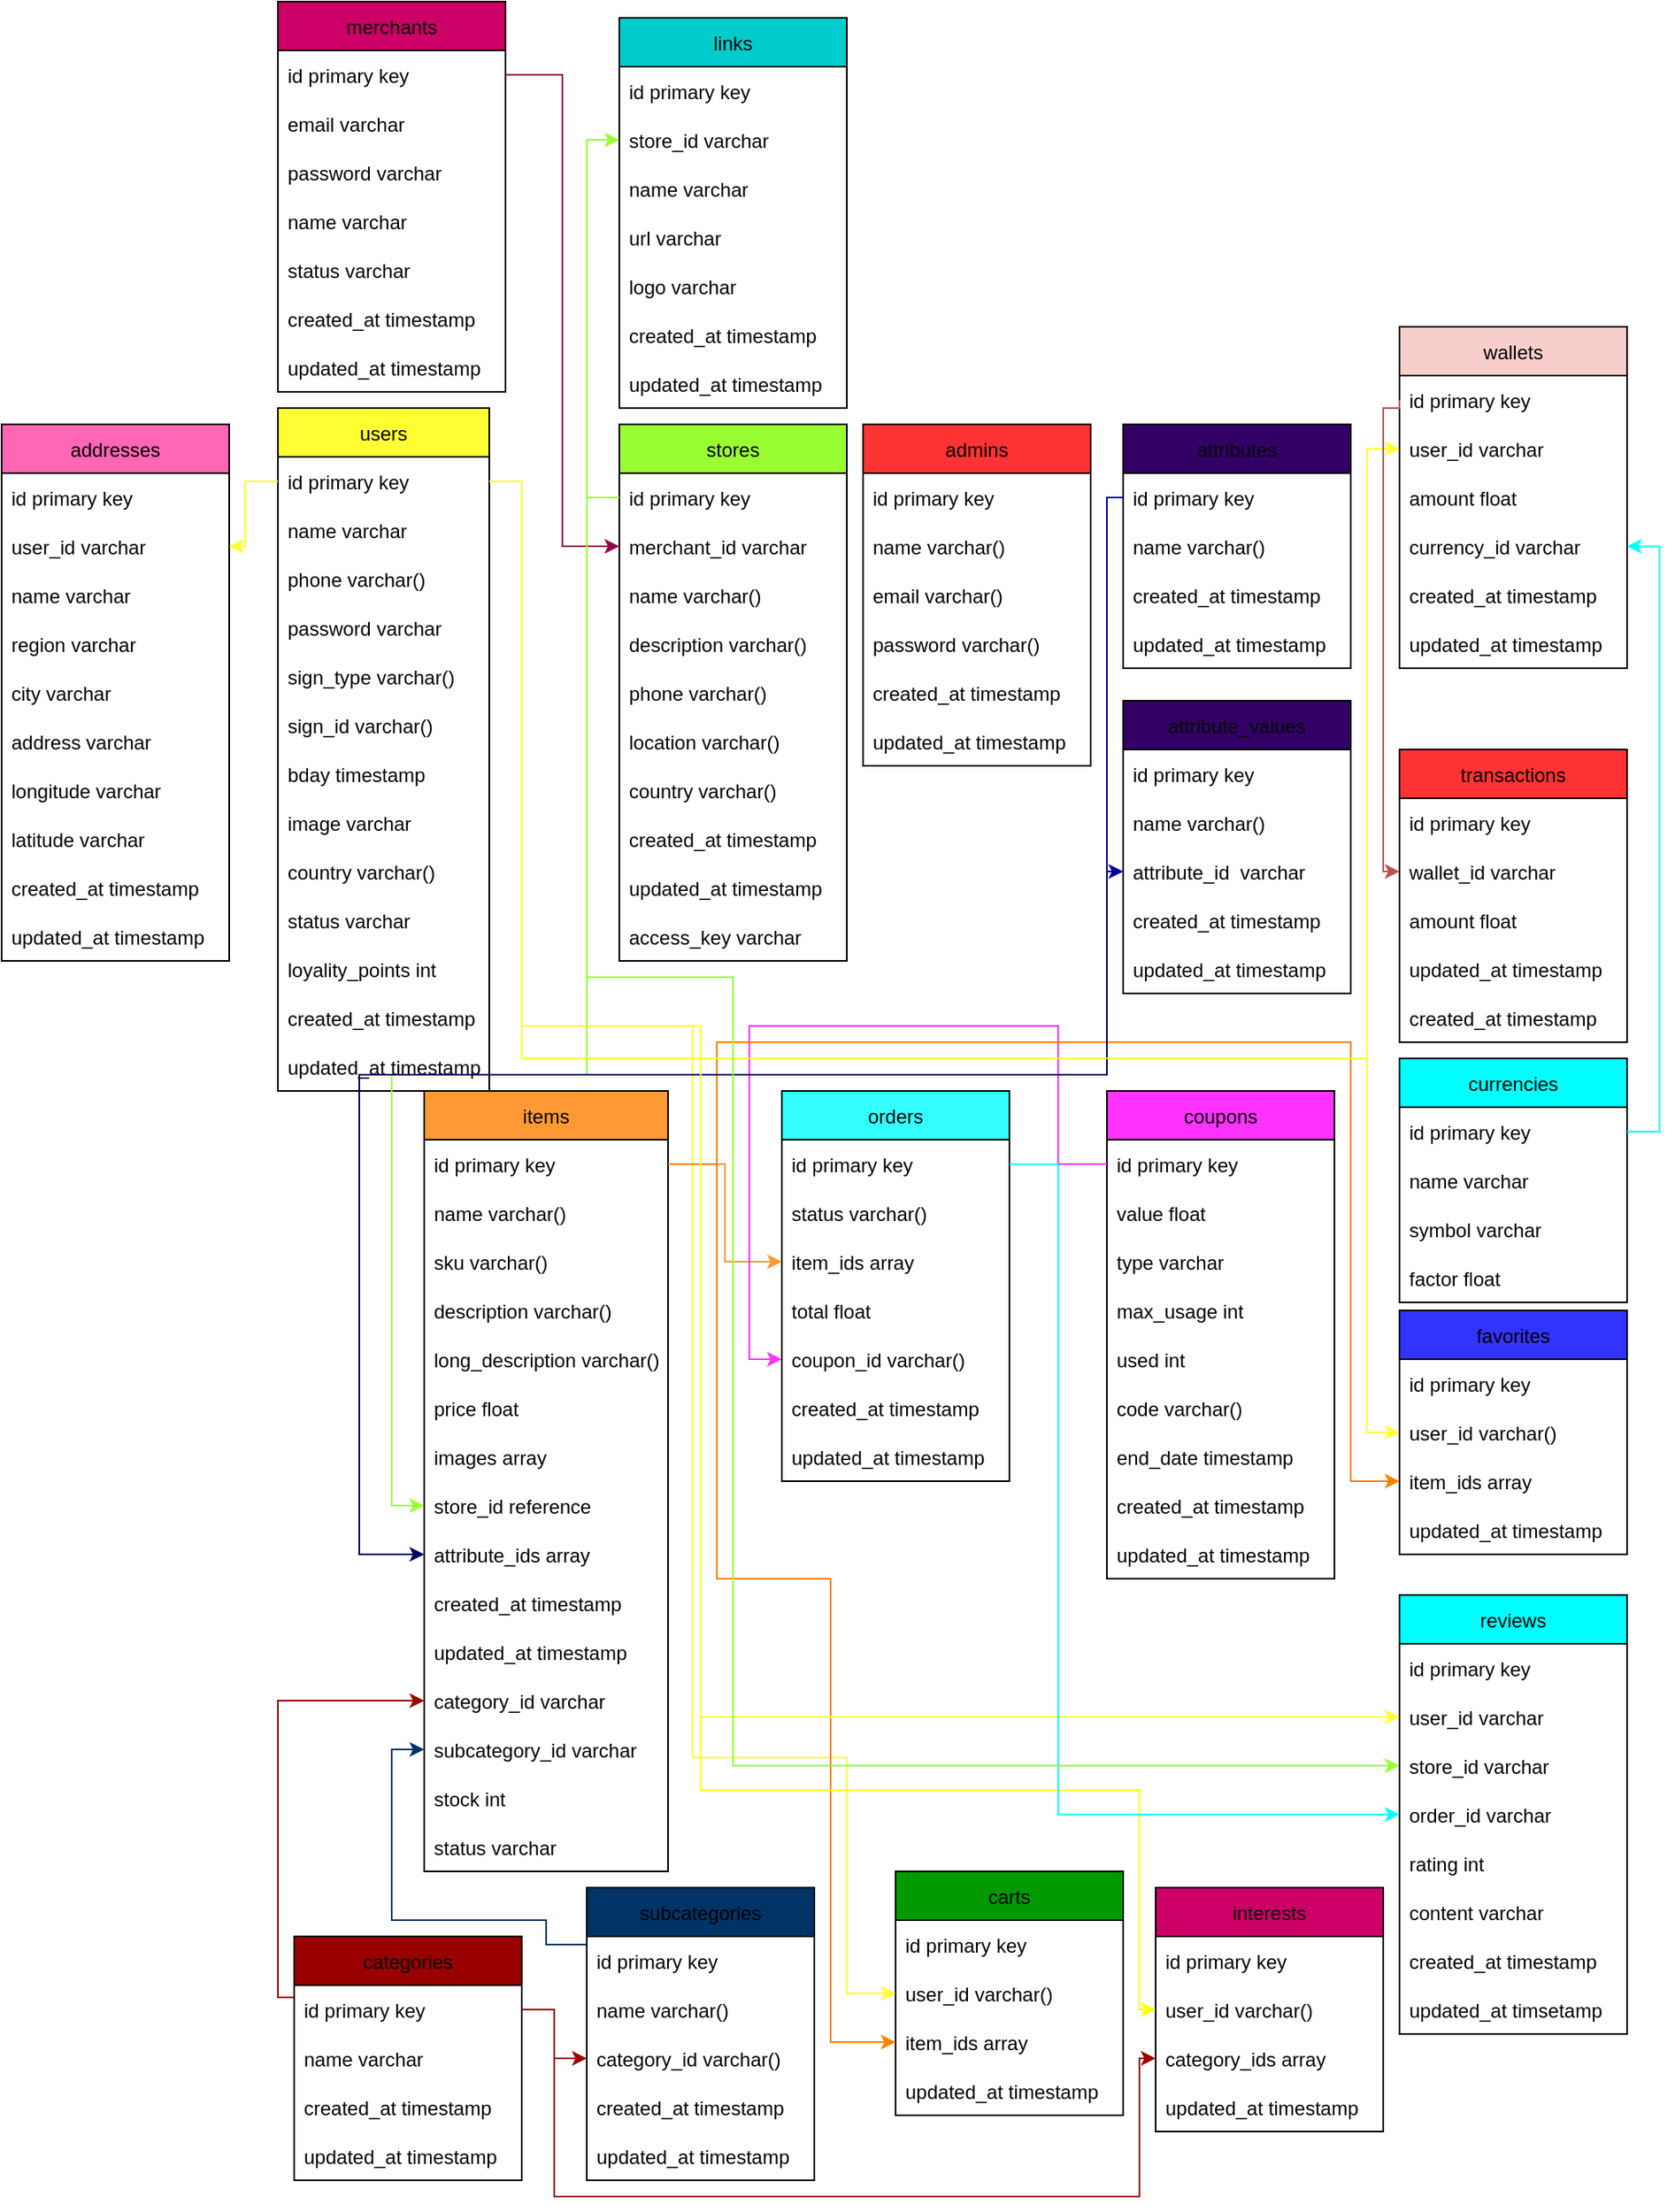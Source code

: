 <mxfile version="17.2.4" type="device"><diagram id="fb4-raa7PM9j3anyr2LW" name="Page-1"><mxGraphModel dx="1573" dy="1594" grid="1" gridSize="10" guides="1" tooltips="1" connect="1" arrows="1" fold="1" page="1" pageScale="1" pageWidth="850" pageHeight="1100" math="0" shadow="0"><root><mxCell id="0"/><mxCell id="1" parent="0"/><mxCell id="yBR4S-_o51OfCtCI13ur-1" value="users" style="swimlane;fontStyle=0;childLayout=stackLayout;horizontal=1;startSize=30;horizontalStack=0;resizeParent=1;resizeParentMax=0;resizeLast=0;collapsible=1;marginBottom=0;strokeWidth=1;swimlaneFillColor=none;rounded=0;shadow=0;glass=0;sketch=0;swimlaneLine=1;fillColor=#FFFF33;strokeColor=#000000;" parent="1" vertex="1"><mxGeometry x="10" width="130" height="420" as="geometry"/></mxCell><mxCell id="yBR4S-_o51OfCtCI13ur-3" value="id primary key" style="text;strokeColor=none;fillColor=none;align=left;verticalAlign=middle;spacingLeft=4;spacingRight=4;overflow=hidden;points=[[0,0.5],[1,0.5]];portConstraint=eastwest;rotatable=0;" parent="yBR4S-_o51OfCtCI13ur-1" vertex="1"><mxGeometry y="30" width="130" height="30" as="geometry"/></mxCell><mxCell id="vigA6qL2sVDy007aFYVm-1" value="name varchar" style="text;strokeColor=none;fillColor=none;align=left;verticalAlign=middle;spacingLeft=4;spacingRight=4;overflow=hidden;points=[[0,0.5],[1,0.5]];portConstraint=eastwest;rotatable=0;" parent="yBR4S-_o51OfCtCI13ur-1" vertex="1"><mxGeometry y="60" width="130" height="30" as="geometry"/></mxCell><mxCell id="yBR4S-_o51OfCtCI13ur-4" value="phone varchar()" style="text;strokeColor=none;fillColor=none;align=left;verticalAlign=middle;spacingLeft=4;spacingRight=4;overflow=hidden;points=[[0,0.5],[1,0.5]];portConstraint=eastwest;rotatable=0;" parent="yBR4S-_o51OfCtCI13ur-1" vertex="1"><mxGeometry y="90" width="130" height="30" as="geometry"/></mxCell><mxCell id="bVmwNKcrWVbN0RekLnmM-16" value="password varchar" style="text;strokeColor=none;fillColor=none;align=left;verticalAlign=middle;spacingLeft=4;spacingRight=4;overflow=hidden;points=[[0,0.5],[1,0.5]];portConstraint=eastwest;rotatable=0;" parent="yBR4S-_o51OfCtCI13ur-1" vertex="1"><mxGeometry y="120" width="130" height="30" as="geometry"/></mxCell><mxCell id="yBR4S-_o51OfCtCI13ur-7" value="sign_type varchar()" style="text;strokeColor=none;fillColor=none;align=left;verticalAlign=middle;spacingLeft=4;spacingRight=4;overflow=hidden;points=[[0,0.5],[1,0.5]];portConstraint=eastwest;rotatable=0;" parent="yBR4S-_o51OfCtCI13ur-1" vertex="1"><mxGeometry y="150" width="130" height="30" as="geometry"/></mxCell><mxCell id="yBR4S-_o51OfCtCI13ur-8" value="sign_id varchar()" style="text;strokeColor=none;fillColor=none;align=left;verticalAlign=middle;spacingLeft=4;spacingRight=4;overflow=hidden;points=[[0,0.5],[1,0.5]];portConstraint=eastwest;rotatable=0;" parent="yBR4S-_o51OfCtCI13ur-1" vertex="1"><mxGeometry y="180" width="130" height="30" as="geometry"/></mxCell><mxCell id="yBR4S-_o51OfCtCI13ur-9" value="bday timestamp" style="text;strokeColor=none;fillColor=none;align=left;verticalAlign=middle;spacingLeft=4;spacingRight=4;overflow=hidden;points=[[0,0.5],[1,0.5]];portConstraint=eastwest;rotatable=0;" parent="yBR4S-_o51OfCtCI13ur-1" vertex="1"><mxGeometry y="210" width="130" height="30" as="geometry"/></mxCell><mxCell id="yBR4S-_o51OfCtCI13ur-10" value="image varchar" style="text;strokeColor=none;fillColor=none;align=left;verticalAlign=middle;spacingLeft=4;spacingRight=4;overflow=hidden;points=[[0,0.5],[1,0.5]];portConstraint=eastwest;rotatable=0;" parent="yBR4S-_o51OfCtCI13ur-1" vertex="1"><mxGeometry y="240" width="130" height="30" as="geometry"/></mxCell><mxCell id="yBR4S-_o51OfCtCI13ur-25" value="country varchar()" style="text;strokeColor=none;fillColor=none;align=left;verticalAlign=middle;spacingLeft=4;spacingRight=4;overflow=hidden;points=[[0,0.5],[1,0.5]];portConstraint=eastwest;rotatable=0;" parent="yBR4S-_o51OfCtCI13ur-1" vertex="1"><mxGeometry y="270" width="130" height="30" as="geometry"/></mxCell><mxCell id="2UK8D0FG1jWU4nkrgDHP-1" value="status varchar" style="text;strokeColor=none;fillColor=none;align=left;verticalAlign=middle;spacingLeft=4;spacingRight=4;overflow=hidden;points=[[0,0.5],[1,0.5]];portConstraint=eastwest;rotatable=0;" parent="yBR4S-_o51OfCtCI13ur-1" vertex="1"><mxGeometry y="300" width="130" height="30" as="geometry"/></mxCell><mxCell id="yBR4S-_o51OfCtCI13ur-11" value="loyality_points int" style="text;strokeColor=none;fillColor=none;align=left;verticalAlign=middle;spacingLeft=4;spacingRight=4;overflow=hidden;points=[[0,0.5],[1,0.5]];portConstraint=eastwest;rotatable=0;" parent="yBR4S-_o51OfCtCI13ur-1" vertex="1"><mxGeometry y="330" width="130" height="30" as="geometry"/></mxCell><mxCell id="yBR4S-_o51OfCtCI13ur-12" value="created_at timestamp" style="text;strokeColor=none;fillColor=none;align=left;verticalAlign=middle;spacingLeft=4;spacingRight=4;overflow=hidden;points=[[0,0.5],[1,0.5]];portConstraint=eastwest;rotatable=0;" parent="yBR4S-_o51OfCtCI13ur-1" vertex="1"><mxGeometry y="360" width="130" height="30" as="geometry"/></mxCell><mxCell id="yBR4S-_o51OfCtCI13ur-13" value="updated_at timestamp" style="text;strokeColor=none;fillColor=none;align=left;verticalAlign=middle;spacingLeft=4;spacingRight=4;overflow=hidden;points=[[0,0.5],[1,0.5]];portConstraint=eastwest;rotatable=0;" parent="yBR4S-_o51OfCtCI13ur-1" vertex="1"><mxGeometry y="390" width="130" height="30" as="geometry"/></mxCell><mxCell id="yBR4S-_o51OfCtCI13ur-14" value="stores" style="swimlane;fontStyle=0;childLayout=stackLayout;horizontal=1;startSize=30;horizontalStack=0;resizeParent=1;resizeParentMax=0;resizeLast=0;collapsible=1;marginBottom=0;rounded=0;shadow=0;glass=0;sketch=0;strokeWidth=1;fillColor=#99FF33;" parent="1" vertex="1"><mxGeometry x="220" y="10" width="140" height="330" as="geometry"/></mxCell><mxCell id="yBR4S-_o51OfCtCI13ur-15" value="id primary key" style="text;strokeColor=none;fillColor=none;align=left;verticalAlign=middle;spacingLeft=4;spacingRight=4;overflow=hidden;points=[[0,0.5],[1,0.5]];portConstraint=eastwest;rotatable=0;rounded=0;shadow=0;glass=0;sketch=0;" parent="yBR4S-_o51OfCtCI13ur-14" vertex="1"><mxGeometry y="30" width="140" height="30" as="geometry"/></mxCell><mxCell id="dJigxZKEPbLQVIy1U2XS-35" value="merchant_id varchar" style="text;strokeColor=none;fillColor=none;align=left;verticalAlign=middle;spacingLeft=4;spacingRight=4;overflow=hidden;points=[[0,0.5],[1,0.5]];portConstraint=eastwest;rotatable=0;rounded=0;shadow=0;glass=0;sketch=0;" parent="yBR4S-_o51OfCtCI13ur-14" vertex="1"><mxGeometry y="60" width="140" height="30" as="geometry"/></mxCell><mxCell id="yBR4S-_o51OfCtCI13ur-18" value="name varchar()" style="text;strokeColor=none;fillColor=none;align=left;verticalAlign=middle;spacingLeft=4;spacingRight=4;overflow=hidden;points=[[0,0.5],[1,0.5]];portConstraint=eastwest;rotatable=0;rounded=0;shadow=0;glass=0;sketch=0;" parent="yBR4S-_o51OfCtCI13ur-14" vertex="1"><mxGeometry y="90" width="140" height="30" as="geometry"/></mxCell><mxCell id="yBR4S-_o51OfCtCI13ur-20" value="description varchar()" style="text;strokeColor=none;fillColor=none;align=left;verticalAlign=middle;spacingLeft=4;spacingRight=4;overflow=hidden;points=[[0,0.5],[1,0.5]];portConstraint=eastwest;rotatable=0;rounded=0;shadow=0;glass=0;sketch=0;" parent="yBR4S-_o51OfCtCI13ur-14" vertex="1"><mxGeometry y="120" width="140" height="30" as="geometry"/></mxCell><mxCell id="yBR4S-_o51OfCtCI13ur-21" value="phone varchar()" style="text;strokeColor=none;fillColor=none;align=left;verticalAlign=middle;spacingLeft=4;spacingRight=4;overflow=hidden;points=[[0,0.5],[1,0.5]];portConstraint=eastwest;rotatable=0;rounded=0;shadow=0;glass=0;sketch=0;" parent="yBR4S-_o51OfCtCI13ur-14" vertex="1"><mxGeometry y="150" width="140" height="30" as="geometry"/></mxCell><mxCell id="yBR4S-_o51OfCtCI13ur-22" value="location varchar()" style="text;strokeColor=none;fillColor=none;align=left;verticalAlign=middle;spacingLeft=4;spacingRight=4;overflow=hidden;points=[[0,0.5],[1,0.5]];portConstraint=eastwest;rotatable=0;rounded=0;shadow=0;glass=0;sketch=0;" parent="yBR4S-_o51OfCtCI13ur-14" vertex="1"><mxGeometry y="180" width="140" height="30" as="geometry"/></mxCell><mxCell id="yBR4S-_o51OfCtCI13ur-23" value="country varchar()" style="text;strokeColor=none;fillColor=none;align=left;verticalAlign=middle;spacingLeft=4;spacingRight=4;overflow=hidden;points=[[0,0.5],[1,0.5]];portConstraint=eastwest;rotatable=0;rounded=0;shadow=0;glass=0;sketch=0;" parent="yBR4S-_o51OfCtCI13ur-14" vertex="1"><mxGeometry y="210" width="140" height="30" as="geometry"/></mxCell><mxCell id="yBR4S-_o51OfCtCI13ur-27" value="created_at timestamp" style="text;strokeColor=none;fillColor=none;align=left;verticalAlign=middle;spacingLeft=4;spacingRight=4;overflow=hidden;points=[[0,0.5],[1,0.5]];portConstraint=eastwest;rotatable=0;rounded=0;shadow=0;glass=0;sketch=0;" parent="yBR4S-_o51OfCtCI13ur-14" vertex="1"><mxGeometry y="240" width="140" height="30" as="geometry"/></mxCell><mxCell id="yBR4S-_o51OfCtCI13ur-28" value="updated_at timestamp" style="text;strokeColor=none;fillColor=none;align=left;verticalAlign=middle;spacingLeft=4;spacingRight=4;overflow=hidden;points=[[0,0.5],[1,0.5]];portConstraint=eastwest;rotatable=0;rounded=0;shadow=0;glass=0;sketch=0;" parent="yBR4S-_o51OfCtCI13ur-14" vertex="1"><mxGeometry y="270" width="140" height="30" as="geometry"/></mxCell><mxCell id="vqy8EGd0Dcwx5G0pCp7W-1" value="access_key varchar" style="text;strokeColor=none;fillColor=none;align=left;verticalAlign=middle;spacingLeft=4;spacingRight=4;overflow=hidden;points=[[0,0.5],[1,0.5]];portConstraint=eastwest;rotatable=0;rounded=0;shadow=0;glass=0;sketch=0;" parent="yBR4S-_o51OfCtCI13ur-14" vertex="1"><mxGeometry y="300" width="140" height="30" as="geometry"/></mxCell><mxCell id="yBR4S-_o51OfCtCI13ur-29" value="admins" style="swimlane;fontStyle=0;childLayout=stackLayout;horizontal=1;startSize=30;horizontalStack=0;resizeParent=1;resizeParentMax=0;resizeLast=0;collapsible=1;marginBottom=0;rounded=0;shadow=0;glass=0;sketch=0;strokeWidth=1;fillColor=#FF3333;gradientColor=none;" parent="1" vertex="1"><mxGeometry x="370" y="10" width="140" height="210" as="geometry"/></mxCell><mxCell id="bVmwNKcrWVbN0RekLnmM-17" value="id primary key" style="text;strokeColor=none;fillColor=none;align=left;verticalAlign=middle;spacingLeft=4;spacingRight=4;overflow=hidden;points=[[0,0.5],[1,0.5]];portConstraint=eastwest;rotatable=0;rounded=0;shadow=0;glass=0;sketch=0;" parent="yBR4S-_o51OfCtCI13ur-29" vertex="1"><mxGeometry y="30" width="140" height="30" as="geometry"/></mxCell><mxCell id="yBR4S-_o51OfCtCI13ur-30" value="name varchar()" style="text;strokeColor=none;fillColor=none;align=left;verticalAlign=middle;spacingLeft=4;spacingRight=4;overflow=hidden;points=[[0,0.5],[1,0.5]];portConstraint=eastwest;rotatable=0;rounded=0;shadow=0;glass=0;sketch=0;" parent="yBR4S-_o51OfCtCI13ur-29" vertex="1"><mxGeometry y="60" width="140" height="30" as="geometry"/></mxCell><mxCell id="yBR4S-_o51OfCtCI13ur-31" value="email varchar()" style="text;strokeColor=none;fillColor=none;align=left;verticalAlign=middle;spacingLeft=4;spacingRight=4;overflow=hidden;points=[[0,0.5],[1,0.5]];portConstraint=eastwest;rotatable=0;rounded=0;shadow=0;glass=0;sketch=0;" parent="yBR4S-_o51OfCtCI13ur-29" vertex="1"><mxGeometry y="90" width="140" height="30" as="geometry"/></mxCell><mxCell id="yBR4S-_o51OfCtCI13ur-32" value="password varchar()" style="text;strokeColor=none;fillColor=none;align=left;verticalAlign=middle;spacingLeft=4;spacingRight=4;overflow=hidden;points=[[0,0.5],[1,0.5]];portConstraint=eastwest;rotatable=0;rounded=0;shadow=0;glass=0;sketch=0;" parent="yBR4S-_o51OfCtCI13ur-29" vertex="1"><mxGeometry y="120" width="140" height="30" as="geometry"/></mxCell><mxCell id="yBR4S-_o51OfCtCI13ur-33" value="created_at timestamp" style="text;strokeColor=none;fillColor=none;align=left;verticalAlign=middle;spacingLeft=4;spacingRight=4;overflow=hidden;points=[[0,0.5],[1,0.5]];portConstraint=eastwest;rotatable=0;rounded=0;shadow=0;glass=0;sketch=0;" parent="yBR4S-_o51OfCtCI13ur-29" vertex="1"><mxGeometry y="150" width="140" height="30" as="geometry"/></mxCell><mxCell id="yBR4S-_o51OfCtCI13ur-34" value="updated_at timestamp" style="text;strokeColor=none;fillColor=none;align=left;verticalAlign=middle;spacingLeft=4;spacingRight=4;overflow=hidden;points=[[0,0.5],[1,0.5]];portConstraint=eastwest;rotatable=0;rounded=0;shadow=0;glass=0;sketch=0;" parent="yBR4S-_o51OfCtCI13ur-29" vertex="1"><mxGeometry y="180" width="140" height="30" as="geometry"/></mxCell><mxCell id="yBR4S-_o51OfCtCI13ur-35" value="items" style="swimlane;fontStyle=0;childLayout=stackLayout;horizontal=1;startSize=30;horizontalStack=0;resizeParent=1;resizeParentMax=0;resizeLast=0;collapsible=1;marginBottom=0;rounded=0;shadow=0;glass=0;sketch=0;strokeWidth=1;fillColor=#FF9933;gradientColor=none;" parent="1" vertex="1"><mxGeometry x="100" y="420" width="150" height="480" as="geometry"/></mxCell><mxCell id="yBR4S-_o51OfCtCI13ur-36" value="id primary key" style="text;strokeColor=none;fillColor=none;align=left;verticalAlign=middle;spacingLeft=4;spacingRight=4;overflow=hidden;points=[[0,0.5],[1,0.5]];portConstraint=eastwest;rotatable=0;rounded=0;shadow=0;glass=0;sketch=0;" parent="yBR4S-_o51OfCtCI13ur-35" vertex="1"><mxGeometry y="30" width="150" height="30" as="geometry"/></mxCell><mxCell id="yBR4S-_o51OfCtCI13ur-38" value="name varchar()" style="text;strokeColor=none;fillColor=none;align=left;verticalAlign=middle;spacingLeft=4;spacingRight=4;overflow=hidden;points=[[0,0.5],[1,0.5]];portConstraint=eastwest;rotatable=0;rounded=0;shadow=0;glass=0;sketch=0;" parent="yBR4S-_o51OfCtCI13ur-35" vertex="1"><mxGeometry y="60" width="150" height="30" as="geometry"/></mxCell><mxCell id="yBR4S-_o51OfCtCI13ur-37" value="sku varchar()" style="text;strokeColor=none;fillColor=none;align=left;verticalAlign=middle;spacingLeft=4;spacingRight=4;overflow=hidden;points=[[0,0.5],[1,0.5]];portConstraint=eastwest;rotatable=0;rounded=0;shadow=0;glass=0;sketch=0;" parent="yBR4S-_o51OfCtCI13ur-35" vertex="1"><mxGeometry y="90" width="150" height="30" as="geometry"/></mxCell><mxCell id="yBR4S-_o51OfCtCI13ur-39" value="description varchar()" style="text;strokeColor=none;fillColor=none;align=left;verticalAlign=middle;spacingLeft=4;spacingRight=4;overflow=hidden;points=[[0,0.5],[1,0.5]];portConstraint=eastwest;rotatable=0;rounded=0;shadow=0;glass=0;sketch=0;" parent="yBR4S-_o51OfCtCI13ur-35" vertex="1"><mxGeometry y="120" width="150" height="30" as="geometry"/></mxCell><mxCell id="yBR4S-_o51OfCtCI13ur-40" value="long_description varchar()" style="text;strokeColor=none;fillColor=none;align=left;verticalAlign=middle;spacingLeft=4;spacingRight=4;overflow=hidden;points=[[0,0.5],[1,0.5]];portConstraint=eastwest;rotatable=0;rounded=0;shadow=0;glass=0;sketch=0;" parent="yBR4S-_o51OfCtCI13ur-35" vertex="1"><mxGeometry y="150" width="150" height="30" as="geometry"/></mxCell><mxCell id="yBR4S-_o51OfCtCI13ur-41" value="price float" style="text;strokeColor=none;fillColor=none;align=left;verticalAlign=middle;spacingLeft=4;spacingRight=4;overflow=hidden;points=[[0,0.5],[1,0.5]];portConstraint=eastwest;rotatable=0;rounded=0;shadow=0;glass=0;sketch=0;" parent="yBR4S-_o51OfCtCI13ur-35" vertex="1"><mxGeometry y="180" width="150" height="30" as="geometry"/></mxCell><mxCell id="yBR4S-_o51OfCtCI13ur-42" value="images array" style="text;strokeColor=none;fillColor=none;align=left;verticalAlign=middle;spacingLeft=4;spacingRight=4;overflow=hidden;points=[[0,0.5],[1,0.5]];portConstraint=eastwest;rotatable=0;rounded=0;shadow=0;glass=0;sketch=0;" parent="yBR4S-_o51OfCtCI13ur-35" vertex="1"><mxGeometry y="210" width="150" height="30" as="geometry"/></mxCell><mxCell id="yBR4S-_o51OfCtCI13ur-43" value="store_id reference" style="text;strokeColor=none;fillColor=none;align=left;verticalAlign=middle;spacingLeft=4;spacingRight=4;overflow=hidden;points=[[0,0.5],[1,0.5]];portConstraint=eastwest;rotatable=0;rounded=0;shadow=0;glass=0;sketch=0;" parent="yBR4S-_o51OfCtCI13ur-35" vertex="1"><mxGeometry y="240" width="150" height="30" as="geometry"/></mxCell><mxCell id="yBR4S-_o51OfCtCI13ur-44" value="attribute_ids array" style="text;strokeColor=none;fillColor=none;align=left;verticalAlign=middle;spacingLeft=4;spacingRight=4;overflow=hidden;points=[[0,0.5],[1,0.5]];portConstraint=eastwest;rotatable=0;rounded=0;shadow=0;glass=0;sketch=0;" parent="yBR4S-_o51OfCtCI13ur-35" vertex="1"><mxGeometry y="270" width="150" height="30" as="geometry"/></mxCell><mxCell id="yBR4S-_o51OfCtCI13ur-46" value="created_at timestamp" style="text;strokeColor=none;fillColor=none;align=left;verticalAlign=middle;spacingLeft=4;spacingRight=4;overflow=hidden;points=[[0,0.5],[1,0.5]];portConstraint=eastwest;rotatable=0;rounded=0;shadow=0;glass=0;sketch=0;" parent="yBR4S-_o51OfCtCI13ur-35" vertex="1"><mxGeometry y="300" width="150" height="30" as="geometry"/></mxCell><mxCell id="yBR4S-_o51OfCtCI13ur-47" value="updated_at timestamp" style="text;strokeColor=none;fillColor=none;align=left;verticalAlign=middle;spacingLeft=4;spacingRight=4;overflow=hidden;points=[[0,0.5],[1,0.5]];portConstraint=eastwest;rotatable=0;rounded=0;shadow=0;glass=0;sketch=0;" parent="yBR4S-_o51OfCtCI13ur-35" vertex="1"><mxGeometry y="330" width="150" height="30" as="geometry"/></mxCell><mxCell id="yBR4S-_o51OfCtCI13ur-89" value="category_id varchar" style="text;strokeColor=none;fillColor=none;align=left;verticalAlign=middle;spacingLeft=4;spacingRight=4;overflow=hidden;points=[[0,0.5],[1,0.5]];portConstraint=eastwest;rotatable=0;rounded=0;shadow=0;glass=0;sketch=0;" parent="yBR4S-_o51OfCtCI13ur-35" vertex="1"><mxGeometry y="360" width="150" height="30" as="geometry"/></mxCell><mxCell id="yBR4S-_o51OfCtCI13ur-91" value="subcategory_id varchar" style="text;strokeColor=none;fillColor=none;align=left;verticalAlign=middle;spacingLeft=4;spacingRight=4;overflow=hidden;points=[[0,0.5],[1,0.5]];portConstraint=eastwest;rotatable=0;rounded=0;shadow=0;glass=0;sketch=0;" parent="yBR4S-_o51OfCtCI13ur-35" vertex="1"><mxGeometry y="390" width="150" height="30" as="geometry"/></mxCell><mxCell id="dJigxZKEPbLQVIy1U2XS-1" value="stock int" style="text;strokeColor=none;fillColor=none;align=left;verticalAlign=middle;spacingLeft=4;spacingRight=4;overflow=hidden;points=[[0,0.5],[1,0.5]];portConstraint=eastwest;rotatable=0;rounded=0;shadow=0;glass=0;sketch=0;" parent="yBR4S-_o51OfCtCI13ur-35" vertex="1"><mxGeometry y="420" width="150" height="30" as="geometry"/></mxCell><mxCell id="dJigxZKEPbLQVIy1U2XS-2" value="status varchar" style="text;strokeColor=none;fillColor=none;align=left;verticalAlign=middle;spacingLeft=4;spacingRight=4;overflow=hidden;points=[[0,0.5],[1,0.5]];portConstraint=eastwest;rotatable=0;rounded=0;shadow=0;glass=0;sketch=0;" parent="yBR4S-_o51OfCtCI13ur-35" vertex="1"><mxGeometry y="450" width="150" height="30" as="geometry"/></mxCell><mxCell id="yBR4S-_o51OfCtCI13ur-45" style="edgeStyle=orthogonalEdgeStyle;rounded=0;orthogonalLoop=1;jettySize=auto;html=1;entryX=0;entryY=0.5;entryDx=0;entryDy=0;strokeColor=#99FF33;" parent="1" source="yBR4S-_o51OfCtCI13ur-15" target="yBR4S-_o51OfCtCI13ur-43" edge="1"><mxGeometry relative="1" as="geometry"><mxPoint x="190" y="360" as="targetPoint"/><Array as="points"><mxPoint x="200" y="55"/><mxPoint x="200" y="410"/><mxPoint x="80" y="410"/><mxPoint x="80" y="675"/></Array></mxGeometry></mxCell><mxCell id="yBR4S-_o51OfCtCI13ur-48" value="orders" style="swimlane;fontStyle=0;childLayout=stackLayout;horizontal=1;startSize=30;horizontalStack=0;resizeParent=1;resizeParentMax=0;resizeLast=0;collapsible=1;marginBottom=0;rounded=0;shadow=0;glass=0;sketch=0;strokeWidth=1;fillColor=#33FFFF;gradientColor=none;" parent="1" vertex="1"><mxGeometry x="320" y="420" width="140" height="240" as="geometry"/></mxCell><mxCell id="yBR4S-_o51OfCtCI13ur-49" value="id primary key" style="text;strokeColor=none;fillColor=none;align=left;verticalAlign=middle;spacingLeft=4;spacingRight=4;overflow=hidden;points=[[0,0.5],[1,0.5]];portConstraint=eastwest;rotatable=0;rounded=0;shadow=0;glass=0;sketch=0;" parent="yBR4S-_o51OfCtCI13ur-48" vertex="1"><mxGeometry y="30" width="140" height="30" as="geometry"/></mxCell><mxCell id="yBR4S-_o51OfCtCI13ur-50" value="status varchar()" style="text;strokeColor=none;fillColor=none;align=left;verticalAlign=middle;spacingLeft=4;spacingRight=4;overflow=hidden;points=[[0,0.5],[1,0.5]];portConstraint=eastwest;rotatable=0;rounded=0;shadow=0;glass=0;sketch=0;" parent="yBR4S-_o51OfCtCI13ur-48" vertex="1"><mxGeometry y="60" width="140" height="30" as="geometry"/></mxCell><mxCell id="yBR4S-_o51OfCtCI13ur-51" value="item_ids array" style="text;strokeColor=none;fillColor=none;align=left;verticalAlign=middle;spacingLeft=4;spacingRight=4;overflow=hidden;points=[[0,0.5],[1,0.5]];portConstraint=eastwest;rotatable=0;rounded=0;shadow=0;glass=0;sketch=0;" parent="yBR4S-_o51OfCtCI13ur-48" vertex="1"><mxGeometry y="90" width="140" height="30" as="geometry"/></mxCell><mxCell id="yBR4S-_o51OfCtCI13ur-53" value="total float" style="text;strokeColor=none;fillColor=none;align=left;verticalAlign=middle;spacingLeft=4;spacingRight=4;overflow=hidden;points=[[0,0.5],[1,0.5]];portConstraint=eastwest;rotatable=0;rounded=0;shadow=0;glass=0;sketch=0;" parent="yBR4S-_o51OfCtCI13ur-48" vertex="1"><mxGeometry y="120" width="140" height="30" as="geometry"/></mxCell><mxCell id="yBR4S-_o51OfCtCI13ur-54" value="coupon_id varchar()" style="text;strokeColor=none;fillColor=none;align=left;verticalAlign=middle;spacingLeft=4;spacingRight=4;overflow=hidden;points=[[0,0.5],[1,0.5]];portConstraint=eastwest;rotatable=0;rounded=0;shadow=0;glass=0;sketch=0;" parent="yBR4S-_o51OfCtCI13ur-48" vertex="1"><mxGeometry y="150" width="140" height="30" as="geometry"/></mxCell><mxCell id="yBR4S-_o51OfCtCI13ur-60" value="created_at timestamp" style="text;strokeColor=none;fillColor=none;align=left;verticalAlign=middle;spacingLeft=4;spacingRight=4;overflow=hidden;points=[[0,0.5],[1,0.5]];portConstraint=eastwest;rotatable=0;rounded=0;shadow=0;glass=0;sketch=0;" parent="yBR4S-_o51OfCtCI13ur-48" vertex="1"><mxGeometry y="180" width="140" height="30" as="geometry"/></mxCell><mxCell id="yBR4S-_o51OfCtCI13ur-61" value="updated_at timestamp" style="text;strokeColor=none;fillColor=none;align=left;verticalAlign=middle;spacingLeft=4;spacingRight=4;overflow=hidden;points=[[0,0.5],[1,0.5]];portConstraint=eastwest;rotatable=0;rounded=0;shadow=0;glass=0;sketch=0;" parent="yBR4S-_o51OfCtCI13ur-48" vertex="1"><mxGeometry y="210" width="140" height="30" as="geometry"/></mxCell><mxCell id="yBR4S-_o51OfCtCI13ur-52" style="edgeStyle=orthogonalEdgeStyle;rounded=0;orthogonalLoop=1;jettySize=auto;html=1;entryX=0;entryY=0.5;entryDx=0;entryDy=0;strokeColor=#FF9933;" parent="1" source="yBR4S-_o51OfCtCI13ur-36" target="yBR4S-_o51OfCtCI13ur-51" edge="1"><mxGeometry relative="1" as="geometry"/></mxCell><mxCell id="yBR4S-_o51OfCtCI13ur-55" value="coupons" style="swimlane;fontStyle=0;childLayout=stackLayout;horizontal=1;startSize=30;horizontalStack=0;resizeParent=1;resizeParentMax=0;resizeLast=0;collapsible=1;marginBottom=0;rounded=0;shadow=0;glass=0;sketch=0;strokeColor=#000000;strokeWidth=1;fillColor=#FF33FF;gradientColor=none;" parent="1" vertex="1"><mxGeometry x="520" y="420" width="140" height="300" as="geometry"/></mxCell><mxCell id="yBR4S-_o51OfCtCI13ur-56" value="id primary key" style="text;strokeColor=none;fillColor=none;align=left;verticalAlign=middle;spacingLeft=4;spacingRight=4;overflow=hidden;points=[[0,0.5],[1,0.5]];portConstraint=eastwest;rotatable=0;rounded=0;shadow=0;glass=0;sketch=0;" parent="yBR4S-_o51OfCtCI13ur-55" vertex="1"><mxGeometry y="30" width="140" height="30" as="geometry"/></mxCell><mxCell id="yBR4S-_o51OfCtCI13ur-57" value="value float" style="text;strokeColor=none;fillColor=none;align=left;verticalAlign=middle;spacingLeft=4;spacingRight=4;overflow=hidden;points=[[0,0.5],[1,0.5]];portConstraint=eastwest;rotatable=0;rounded=0;shadow=0;glass=0;sketch=0;" parent="yBR4S-_o51OfCtCI13ur-55" vertex="1"><mxGeometry y="60" width="140" height="30" as="geometry"/></mxCell><mxCell id="Ma0QkvDTXtspsdAYpIYK-1" value="type varchar" style="text;strokeColor=none;fillColor=none;align=left;verticalAlign=middle;spacingLeft=4;spacingRight=4;overflow=hidden;points=[[0,0.5],[1,0.5]];portConstraint=eastwest;rotatable=0;rounded=0;shadow=0;glass=0;sketch=0;" parent="yBR4S-_o51OfCtCI13ur-55" vertex="1"><mxGeometry y="90" width="140" height="30" as="geometry"/></mxCell><mxCell id="yBR4S-_o51OfCtCI13ur-58" value="max_usage int" style="text;strokeColor=none;fillColor=none;align=left;verticalAlign=middle;spacingLeft=4;spacingRight=4;overflow=hidden;points=[[0,0.5],[1,0.5]];portConstraint=eastwest;rotatable=0;rounded=0;shadow=0;glass=0;sketch=0;" parent="yBR4S-_o51OfCtCI13ur-55" vertex="1"><mxGeometry y="120" width="140" height="30" as="geometry"/></mxCell><mxCell id="bVmwNKcrWVbN0RekLnmM-25" value="used int" style="text;strokeColor=none;fillColor=none;align=left;verticalAlign=middle;spacingLeft=4;spacingRight=4;overflow=hidden;points=[[0,0.5],[1,0.5]];portConstraint=eastwest;rotatable=0;rounded=0;shadow=0;glass=0;sketch=0;" parent="yBR4S-_o51OfCtCI13ur-55" vertex="1"><mxGeometry y="150" width="140" height="30" as="geometry"/></mxCell><mxCell id="yBR4S-_o51OfCtCI13ur-75" value="code varchar()" style="text;strokeColor=none;fillColor=none;align=left;verticalAlign=middle;spacingLeft=4;spacingRight=4;overflow=hidden;points=[[0,0.5],[1,0.5]];portConstraint=eastwest;rotatable=0;rounded=0;shadow=0;glass=0;sketch=0;" parent="yBR4S-_o51OfCtCI13ur-55" vertex="1"><mxGeometry y="180" width="140" height="30" as="geometry"/></mxCell><mxCell id="yBR4S-_o51OfCtCI13ur-62" value="end_date timestamp" style="text;strokeColor=none;fillColor=none;align=left;verticalAlign=middle;spacingLeft=4;spacingRight=4;overflow=hidden;points=[[0,0.5],[1,0.5]];portConstraint=eastwest;rotatable=0;rounded=0;shadow=0;glass=0;sketch=0;" parent="yBR4S-_o51OfCtCI13ur-55" vertex="1"><mxGeometry y="210" width="140" height="30" as="geometry"/></mxCell><mxCell id="yBR4S-_o51OfCtCI13ur-63" value="created_at timestamp" style="text;strokeColor=none;fillColor=none;align=left;verticalAlign=middle;spacingLeft=4;spacingRight=4;overflow=hidden;points=[[0,0.5],[1,0.5]];portConstraint=eastwest;rotatable=0;rounded=0;shadow=0;glass=0;sketch=0;" parent="yBR4S-_o51OfCtCI13ur-55" vertex="1"><mxGeometry y="240" width="140" height="30" as="geometry"/></mxCell><mxCell id="yBR4S-_o51OfCtCI13ur-64" value="updated_at timestamp" style="text;strokeColor=none;fillColor=none;align=left;verticalAlign=middle;spacingLeft=4;spacingRight=4;overflow=hidden;points=[[0,0.5],[1,0.5]];portConstraint=eastwest;rotatable=0;rounded=0;shadow=0;glass=0;sketch=0;" parent="yBR4S-_o51OfCtCI13ur-55" vertex="1"><mxGeometry y="270" width="140" height="30" as="geometry"/></mxCell><mxCell id="yBR4S-_o51OfCtCI13ur-59" style="edgeStyle=orthogonalEdgeStyle;rounded=0;orthogonalLoop=1;jettySize=auto;html=1;entryX=0;entryY=0.5;entryDx=0;entryDy=0;strokeColor=#FF33FF;" parent="1" source="yBR4S-_o51OfCtCI13ur-56" target="yBR4S-_o51OfCtCI13ur-54" edge="1"><mxGeometry relative="1" as="geometry"><Array as="points"><mxPoint x="490" y="465"/><mxPoint x="490" y="380"/><mxPoint x="300" y="380"/><mxPoint x="300" y="585"/></Array></mxGeometry></mxCell><mxCell id="yBR4S-_o51OfCtCI13ur-65" value="favorites" style="swimlane;fontStyle=0;childLayout=stackLayout;horizontal=1;startSize=30;horizontalStack=0;resizeParent=1;resizeParentMax=0;resizeLast=0;collapsible=1;marginBottom=0;rounded=0;shadow=0;glass=0;sketch=0;strokeColor=#000000;strokeWidth=1;fillColor=#3333FF;gradientColor=none;" parent="1" vertex="1"><mxGeometry x="700" y="555" width="140" height="150" as="geometry"/></mxCell><mxCell id="yBR4S-_o51OfCtCI13ur-66" value="id primary key" style="text;strokeColor=none;fillColor=none;align=left;verticalAlign=middle;spacingLeft=4;spacingRight=4;overflow=hidden;points=[[0,0.5],[1,0.5]];portConstraint=eastwest;rotatable=0;rounded=0;shadow=0;glass=0;sketch=0;" parent="yBR4S-_o51OfCtCI13ur-65" vertex="1"><mxGeometry y="30" width="140" height="30" as="geometry"/></mxCell><mxCell id="yBR4S-_o51OfCtCI13ur-67" value="user_id varchar()" style="text;strokeColor=none;fillColor=none;align=left;verticalAlign=middle;spacingLeft=4;spacingRight=4;overflow=hidden;points=[[0,0.5],[1,0.5]];portConstraint=eastwest;rotatable=0;rounded=0;shadow=0;glass=0;sketch=0;" parent="yBR4S-_o51OfCtCI13ur-65" vertex="1"><mxGeometry y="60" width="140" height="30" as="geometry"/></mxCell><mxCell id="yBR4S-_o51OfCtCI13ur-68" value="item_ids array" style="text;strokeColor=none;fillColor=none;align=left;verticalAlign=middle;spacingLeft=4;spacingRight=4;overflow=hidden;points=[[0,0.5],[1,0.5]];portConstraint=eastwest;rotatable=0;rounded=0;shadow=0;glass=0;sketch=0;" parent="yBR4S-_o51OfCtCI13ur-65" vertex="1"><mxGeometry y="90" width="140" height="30" as="geometry"/></mxCell><mxCell id="yBR4S-_o51OfCtCI13ur-76" value="updated_at timestamp" style="text;strokeColor=none;fillColor=none;align=left;verticalAlign=middle;spacingLeft=4;spacingRight=4;overflow=hidden;points=[[0,0.5],[1,0.5]];portConstraint=eastwest;rotatable=0;rounded=0;shadow=0;glass=0;sketch=0;" parent="yBR4S-_o51OfCtCI13ur-65" vertex="1"><mxGeometry y="120" width="140" height="30" as="geometry"/></mxCell><mxCell id="yBR4S-_o51OfCtCI13ur-69" style="edgeStyle=orthogonalEdgeStyle;rounded=0;orthogonalLoop=1;jettySize=auto;html=1;exitX=1;exitY=0.5;exitDx=0;exitDy=0;strokeColor=#FFFF33;entryX=0;entryY=0.5;entryDx=0;entryDy=0;" parent="1" source="yBR4S-_o51OfCtCI13ur-3" target="yBR4S-_o51OfCtCI13ur-65" edge="1"><mxGeometry relative="1" as="geometry"><Array as="points"><mxPoint x="160" y="45"/><mxPoint x="160" y="400"/><mxPoint x="680" y="400"/><mxPoint x="680" y="630"/></Array></mxGeometry></mxCell><mxCell id="yBR4S-_o51OfCtCI13ur-70" style="edgeStyle=orthogonalEdgeStyle;rounded=0;orthogonalLoop=1;jettySize=auto;html=1;exitX=1;exitY=0.5;exitDx=0;exitDy=0;entryX=0;entryY=0.5;entryDx=0;entryDy=0;strokeColor=#FF8000;" parent="1" source="yBR4S-_o51OfCtCI13ur-36" target="yBR4S-_o51OfCtCI13ur-68" edge="1"><mxGeometry relative="1" as="geometry"><Array as="points"><mxPoint x="280" y="465"/><mxPoint x="280" y="390"/><mxPoint x="670" y="390"/><mxPoint x="670" y="660"/></Array></mxGeometry></mxCell><mxCell id="yBR4S-_o51OfCtCI13ur-90" style="edgeStyle=orthogonalEdgeStyle;rounded=0;orthogonalLoop=1;jettySize=auto;html=1;exitX=0;exitY=0.25;exitDx=0;exitDy=0;entryX=0;entryY=0.5;entryDx=0;entryDy=0;strokeColor=#990000;" parent="1" source="yBR4S-_o51OfCtCI13ur-71" target="yBR4S-_o51OfCtCI13ur-89" edge="1"><mxGeometry relative="1" as="geometry"><Array as="points"><mxPoint x="10" y="978"/><mxPoint x="10" y="795"/></Array></mxGeometry></mxCell><mxCell id="yBR4S-_o51OfCtCI13ur-71" value="categories" style="swimlane;fontStyle=0;childLayout=stackLayout;horizontal=1;startSize=30;horizontalStack=0;resizeParent=1;resizeParentMax=0;resizeLast=0;collapsible=1;marginBottom=0;rounded=0;shadow=0;glass=0;sketch=0;strokeColor=#000000;strokeWidth=1;fillColor=#990000;gradientColor=none;" parent="1" vertex="1"><mxGeometry x="20" y="940" width="140" height="150" as="geometry"/></mxCell><mxCell id="yBR4S-_o51OfCtCI13ur-72" value="id primary key" style="text;strokeColor=none;fillColor=none;align=left;verticalAlign=middle;spacingLeft=4;spacingRight=4;overflow=hidden;points=[[0,0.5],[1,0.5]];portConstraint=eastwest;rotatable=0;rounded=0;shadow=0;glass=0;sketch=0;" parent="yBR4S-_o51OfCtCI13ur-71" vertex="1"><mxGeometry y="30" width="140" height="30" as="geometry"/></mxCell><mxCell id="yBR4S-_o51OfCtCI13ur-73" value="name varchar" style="text;strokeColor=none;fillColor=none;align=left;verticalAlign=middle;spacingLeft=4;spacingRight=4;overflow=hidden;points=[[0,0.5],[1,0.5]];portConstraint=eastwest;rotatable=0;rounded=0;shadow=0;glass=0;sketch=0;" parent="yBR4S-_o51OfCtCI13ur-71" vertex="1"><mxGeometry y="60" width="140" height="30" as="geometry"/></mxCell><mxCell id="yBR4S-_o51OfCtCI13ur-74" value="created_at timestamp" style="text;strokeColor=none;fillColor=none;align=left;verticalAlign=middle;spacingLeft=4;spacingRight=4;overflow=hidden;points=[[0,0.5],[1,0.5]];portConstraint=eastwest;rotatable=0;rounded=0;shadow=0;glass=0;sketch=0;" parent="yBR4S-_o51OfCtCI13ur-71" vertex="1"><mxGeometry y="90" width="140" height="30" as="geometry"/></mxCell><mxCell id="yBR4S-_o51OfCtCI13ur-77" value="updated_at timestamp" style="text;strokeColor=none;fillColor=none;align=left;verticalAlign=middle;spacingLeft=4;spacingRight=4;overflow=hidden;points=[[0,0.5],[1,0.5]];portConstraint=eastwest;rotatable=0;rounded=0;shadow=0;glass=0;sketch=0;" parent="yBR4S-_o51OfCtCI13ur-71" vertex="1"><mxGeometry y="120" width="140" height="30" as="geometry"/></mxCell><mxCell id="yBR4S-_o51OfCtCI13ur-92" style="edgeStyle=orthogonalEdgeStyle;rounded=0;orthogonalLoop=1;jettySize=auto;html=1;exitX=0;exitY=0.25;exitDx=0;exitDy=0;entryX=0;entryY=0.5;entryDx=0;entryDy=0;strokeColor=#003366;" parent="1" source="yBR4S-_o51OfCtCI13ur-78" target="yBR4S-_o51OfCtCI13ur-91" edge="1"><mxGeometry relative="1" as="geometry"><Array as="points"><mxPoint x="175" y="945"/><mxPoint x="175" y="930"/><mxPoint x="80" y="930"/><mxPoint x="80" y="825"/></Array></mxGeometry></mxCell><mxCell id="yBR4S-_o51OfCtCI13ur-78" value="subcategories" style="swimlane;fontStyle=0;childLayout=stackLayout;horizontal=1;startSize=30;horizontalStack=0;resizeParent=1;resizeParentMax=0;resizeLast=0;collapsible=1;marginBottom=0;rounded=0;shadow=0;glass=0;sketch=0;strokeColor=#000000;strokeWidth=1;fillColor=#003366;gradientColor=none;" parent="1" vertex="1"><mxGeometry x="200" y="910" width="140" height="180" as="geometry"/></mxCell><mxCell id="yBR4S-_o51OfCtCI13ur-79" value="id primary key" style="text;strokeColor=none;fillColor=none;align=left;verticalAlign=middle;spacingLeft=4;spacingRight=4;overflow=hidden;points=[[0,0.5],[1,0.5]];portConstraint=eastwest;rotatable=0;rounded=0;shadow=0;glass=0;sketch=0;" parent="yBR4S-_o51OfCtCI13ur-78" vertex="1"><mxGeometry y="30" width="140" height="30" as="geometry"/></mxCell><mxCell id="yBR4S-_o51OfCtCI13ur-80" value="name varchar()" style="text;strokeColor=none;fillColor=none;align=left;verticalAlign=middle;spacingLeft=4;spacingRight=4;overflow=hidden;points=[[0,0.5],[1,0.5]];portConstraint=eastwest;rotatable=0;rounded=0;shadow=0;glass=0;sketch=0;" parent="yBR4S-_o51OfCtCI13ur-78" vertex="1"><mxGeometry y="60" width="140" height="30" as="geometry"/></mxCell><mxCell id="yBR4S-_o51OfCtCI13ur-81" value="category_id varchar()" style="text;strokeColor=none;fillColor=none;align=left;verticalAlign=middle;spacingLeft=4;spacingRight=4;overflow=hidden;points=[[0,0.5],[1,0.5]];portConstraint=eastwest;rotatable=0;rounded=0;shadow=0;glass=0;sketch=0;" parent="yBR4S-_o51OfCtCI13ur-78" vertex="1"><mxGeometry y="90" width="140" height="30" as="geometry"/></mxCell><mxCell id="yBR4S-_o51OfCtCI13ur-83" value="created_at timestamp" style="text;strokeColor=none;fillColor=none;align=left;verticalAlign=middle;spacingLeft=4;spacingRight=4;overflow=hidden;points=[[0,0.5],[1,0.5]];portConstraint=eastwest;rotatable=0;rounded=0;shadow=0;glass=0;sketch=0;" parent="yBR4S-_o51OfCtCI13ur-78" vertex="1"><mxGeometry y="120" width="140" height="30" as="geometry"/></mxCell><mxCell id="yBR4S-_o51OfCtCI13ur-84" value="updated_at timestamp" style="text;strokeColor=none;fillColor=none;align=left;verticalAlign=middle;spacingLeft=4;spacingRight=4;overflow=hidden;points=[[0,0.5],[1,0.5]];portConstraint=eastwest;rotatable=0;rounded=0;shadow=0;glass=0;sketch=0;" parent="yBR4S-_o51OfCtCI13ur-78" vertex="1"><mxGeometry y="150" width="140" height="30" as="geometry"/></mxCell><mxCell id="yBR4S-_o51OfCtCI13ur-82" style="edgeStyle=orthogonalEdgeStyle;rounded=0;orthogonalLoop=1;jettySize=auto;html=1;exitX=1;exitY=0.5;exitDx=0;exitDy=0;entryX=0;entryY=0.5;entryDx=0;entryDy=0;strokeColor=#990000;" parent="1" source="yBR4S-_o51OfCtCI13ur-72" target="yBR4S-_o51OfCtCI13ur-81" edge="1"><mxGeometry relative="1" as="geometry"/></mxCell><mxCell id="yBR4S-_o51OfCtCI13ur-85" value="carts" style="swimlane;fontStyle=0;childLayout=stackLayout;horizontal=1;startSize=30;horizontalStack=0;resizeParent=1;resizeParentMax=0;resizeLast=0;collapsible=1;marginBottom=0;rounded=0;shadow=0;glass=0;sketch=0;strokeColor=#000000;strokeWidth=1;fillColor=#009900;gradientColor=none;" parent="1" vertex="1"><mxGeometry x="390" y="900" width="140" height="150" as="geometry"/></mxCell><mxCell id="yBR4S-_o51OfCtCI13ur-86" value="id primary key" style="text;strokeColor=none;fillColor=none;align=left;verticalAlign=middle;spacingLeft=4;spacingRight=4;overflow=hidden;points=[[0,0.5],[1,0.5]];portConstraint=eastwest;rotatable=0;rounded=0;shadow=0;glass=0;sketch=0;" parent="yBR4S-_o51OfCtCI13ur-85" vertex="1"><mxGeometry y="30" width="140" height="30" as="geometry"/></mxCell><mxCell id="yBR4S-_o51OfCtCI13ur-87" value="user_id varchar()" style="text;strokeColor=none;fillColor=none;align=left;verticalAlign=middle;spacingLeft=4;spacingRight=4;overflow=hidden;points=[[0,0.5],[1,0.5]];portConstraint=eastwest;rotatable=0;rounded=0;shadow=0;glass=0;sketch=0;" parent="yBR4S-_o51OfCtCI13ur-85" vertex="1"><mxGeometry y="60" width="140" height="30" as="geometry"/></mxCell><mxCell id="yBR4S-_o51OfCtCI13ur-88" value="item_ids array" style="text;strokeColor=none;fillColor=none;align=left;verticalAlign=middle;spacingLeft=4;spacingRight=4;overflow=hidden;points=[[0,0.5],[1,0.5]];portConstraint=eastwest;rotatable=0;rounded=0;shadow=0;glass=0;sketch=0;" parent="yBR4S-_o51OfCtCI13ur-85" vertex="1"><mxGeometry y="90" width="140" height="30" as="geometry"/></mxCell><mxCell id="yBR4S-_o51OfCtCI13ur-96" value="updated_at timestamp" style="text;strokeColor=none;fillColor=none;align=left;verticalAlign=middle;spacingLeft=4;spacingRight=4;overflow=hidden;points=[[0,0.5],[1,0.5]];portConstraint=eastwest;rotatable=0;rounded=0;shadow=0;glass=0;sketch=0;" parent="yBR4S-_o51OfCtCI13ur-85" vertex="1"><mxGeometry y="120" width="140" height="30" as="geometry"/></mxCell><mxCell id="yBR4S-_o51OfCtCI13ur-93" style="edgeStyle=orthogonalEdgeStyle;rounded=0;orthogonalLoop=1;jettySize=auto;html=1;exitX=1;exitY=0.5;exitDx=0;exitDy=0;entryX=0;entryY=0.5;entryDx=0;entryDy=0;strokeColor=#FFFF33;" parent="1" source="yBR4S-_o51OfCtCI13ur-3" target="yBR4S-_o51OfCtCI13ur-87" edge="1"><mxGeometry relative="1" as="geometry"><Array as="points"><mxPoint x="160" y="45"/><mxPoint x="160" y="380"/><mxPoint x="265" y="380"/><mxPoint x="265" y="830"/><mxPoint x="360" y="830"/><mxPoint x="360" y="975"/></Array></mxGeometry></mxCell><mxCell id="yBR4S-_o51OfCtCI13ur-94" style="edgeStyle=orthogonalEdgeStyle;rounded=0;orthogonalLoop=1;jettySize=auto;html=1;exitX=1;exitY=0.5;exitDx=0;exitDy=0;entryX=0;entryY=0.5;entryDx=0;entryDy=0;strokeColor=#FF8000;" parent="1" source="yBR4S-_o51OfCtCI13ur-36" target="yBR4S-_o51OfCtCI13ur-88" edge="1"><mxGeometry relative="1" as="geometry"><Array as="points"><mxPoint x="280" y="465"/><mxPoint x="280" y="720"/><mxPoint x="350" y="720"/><mxPoint x="350" y="1005"/></Array></mxGeometry></mxCell><mxCell id="yBR4S-_o51OfCtCI13ur-97" value="interests" style="swimlane;fontStyle=0;childLayout=stackLayout;horizontal=1;startSize=30;horizontalStack=0;resizeParent=1;resizeParentMax=0;resizeLast=0;collapsible=1;marginBottom=0;rounded=0;shadow=0;glass=0;sketch=0;strokeColor=#000000;strokeWidth=1;fillColor=#CC0066;gradientColor=none;" parent="1" vertex="1"><mxGeometry x="550" y="910" width="140" height="150" as="geometry"/></mxCell><mxCell id="yBR4S-_o51OfCtCI13ur-98" value="id primary key" style="text;strokeColor=none;fillColor=none;align=left;verticalAlign=middle;spacingLeft=4;spacingRight=4;overflow=hidden;points=[[0,0.5],[1,0.5]];portConstraint=eastwest;rotatable=0;rounded=0;shadow=0;glass=0;sketch=0;" parent="yBR4S-_o51OfCtCI13ur-97" vertex="1"><mxGeometry y="30" width="140" height="30" as="geometry"/></mxCell><mxCell id="yBR4S-_o51OfCtCI13ur-99" value="user_id varchar()" style="text;strokeColor=none;fillColor=none;align=left;verticalAlign=middle;spacingLeft=4;spacingRight=4;overflow=hidden;points=[[0,0.5],[1,0.5]];portConstraint=eastwest;rotatable=0;rounded=0;shadow=0;glass=0;sketch=0;" parent="yBR4S-_o51OfCtCI13ur-97" vertex="1"><mxGeometry y="60" width="140" height="30" as="geometry"/></mxCell><mxCell id="yBR4S-_o51OfCtCI13ur-100" value="category_ids array" style="text;strokeColor=none;fillColor=none;align=left;verticalAlign=middle;spacingLeft=4;spacingRight=4;overflow=hidden;points=[[0,0.5],[1,0.5]];portConstraint=eastwest;rotatable=0;rounded=0;shadow=0;glass=0;sketch=0;" parent="yBR4S-_o51OfCtCI13ur-97" vertex="1"><mxGeometry y="90" width="140" height="30" as="geometry"/></mxCell><mxCell id="yBR4S-_o51OfCtCI13ur-101" value="updated_at timestamp" style="text;strokeColor=none;fillColor=none;align=left;verticalAlign=middle;spacingLeft=4;spacingRight=4;overflow=hidden;points=[[0,0.5],[1,0.5]];portConstraint=eastwest;rotatable=0;rounded=0;shadow=0;glass=0;sketch=0;" parent="yBR4S-_o51OfCtCI13ur-97" vertex="1"><mxGeometry y="120" width="140" height="30" as="geometry"/></mxCell><mxCell id="yBR4S-_o51OfCtCI13ur-102" style="edgeStyle=orthogonalEdgeStyle;rounded=0;orthogonalLoop=1;jettySize=auto;html=1;exitX=1;exitY=0.5;exitDx=0;exitDy=0;entryX=0;entryY=0.5;entryDx=0;entryDy=0;strokeColor=#FFFF00;" parent="1" source="yBR4S-_o51OfCtCI13ur-3" target="yBR4S-_o51OfCtCI13ur-99" edge="1"><mxGeometry relative="1" as="geometry"><Array as="points"><mxPoint x="160" y="45"/><mxPoint x="160" y="380"/><mxPoint x="270" y="380"/><mxPoint x="270" y="850"/><mxPoint x="540" y="850"/><mxPoint x="540" y="985"/></Array></mxGeometry></mxCell><mxCell id="yBR4S-_o51OfCtCI13ur-103" style="edgeStyle=orthogonalEdgeStyle;rounded=0;orthogonalLoop=1;jettySize=auto;html=1;exitX=1;exitY=0.5;exitDx=0;exitDy=0;entryX=0;entryY=0.5;entryDx=0;entryDy=0;strokeColor=#990000;" parent="1" source="yBR4S-_o51OfCtCI13ur-72" target="yBR4S-_o51OfCtCI13ur-100" edge="1"><mxGeometry relative="1" as="geometry"><Array as="points"><mxPoint x="180" y="985"/><mxPoint x="180" y="1100"/><mxPoint x="540" y="1100"/><mxPoint x="540" y="1015"/></Array></mxGeometry></mxCell><mxCell id="yBR4S-_o51OfCtCI13ur-104" value="attributes" style="swimlane;fontStyle=0;childLayout=stackLayout;horizontal=1;startSize=30;horizontalStack=0;resizeParent=1;resizeParentMax=0;resizeLast=0;collapsible=1;marginBottom=0;rounded=0;shadow=0;glass=0;sketch=0;strokeColor=#000000;strokeWidth=1;fillColor=#330066;gradientColor=none;" parent="1" vertex="1"><mxGeometry x="530" y="10" width="140" height="150" as="geometry"/></mxCell><mxCell id="yBR4S-_o51OfCtCI13ur-105" value="id primary key" style="text;strokeColor=none;fillColor=none;align=left;verticalAlign=middle;spacingLeft=4;spacingRight=4;overflow=hidden;points=[[0,0.5],[1,0.5]];portConstraint=eastwest;rotatable=0;rounded=0;shadow=0;glass=0;sketch=0;" parent="yBR4S-_o51OfCtCI13ur-104" vertex="1"><mxGeometry y="30" width="140" height="30" as="geometry"/></mxCell><mxCell id="yBR4S-_o51OfCtCI13ur-106" value="name varchar()" style="text;strokeColor=none;fillColor=none;align=left;verticalAlign=middle;spacingLeft=4;spacingRight=4;overflow=hidden;points=[[0,0.5],[1,0.5]];portConstraint=eastwest;rotatable=0;rounded=0;shadow=0;glass=0;sketch=0;" parent="yBR4S-_o51OfCtCI13ur-104" vertex="1"><mxGeometry y="60" width="140" height="30" as="geometry"/></mxCell><mxCell id="yBR4S-_o51OfCtCI13ur-108" value="created_at timestamp" style="text;strokeColor=none;fillColor=none;align=left;verticalAlign=middle;spacingLeft=4;spacingRight=4;overflow=hidden;points=[[0,0.5],[1,0.5]];portConstraint=eastwest;rotatable=0;rounded=0;shadow=0;glass=0;sketch=0;" parent="yBR4S-_o51OfCtCI13ur-104" vertex="1"><mxGeometry y="90" width="140" height="30" as="geometry"/></mxCell><mxCell id="yBR4S-_o51OfCtCI13ur-109" value="updated_at timestamp" style="text;strokeColor=none;fillColor=none;align=left;verticalAlign=middle;spacingLeft=4;spacingRight=4;overflow=hidden;points=[[0,0.5],[1,0.5]];portConstraint=eastwest;rotatable=0;rounded=0;shadow=0;glass=0;sketch=0;" parent="yBR4S-_o51OfCtCI13ur-104" vertex="1"><mxGeometry y="120" width="140" height="30" as="geometry"/></mxCell><mxCell id="yBR4S-_o51OfCtCI13ur-110" style="edgeStyle=orthogonalEdgeStyle;rounded=0;orthogonalLoop=1;jettySize=auto;html=1;exitX=0;exitY=0.5;exitDx=0;exitDy=0;entryX=0;entryY=0.5;entryDx=0;entryDy=0;strokeColor=#000066;" parent="1" source="yBR4S-_o51OfCtCI13ur-105" target="yBR4S-_o51OfCtCI13ur-44" edge="1"><mxGeometry relative="1" as="geometry"><Array as="points"><mxPoint x="520" y="55"/><mxPoint x="520" y="410"/><mxPoint x="60" y="410"/><mxPoint x="60" y="705"/></Array></mxGeometry></mxCell><mxCell id="yBR4S-_o51OfCtCI13ur-112" value="reviews" style="swimlane;fontStyle=0;childLayout=stackLayout;horizontal=1;startSize=30;horizontalStack=0;resizeParent=1;resizeParentMax=0;resizeLast=0;collapsible=1;marginBottom=0;rounded=0;shadow=0;glass=0;sketch=0;strokeColor=#000000;strokeWidth=1;fillColor=#00FFFF;gradientColor=none;" parent="1" vertex="1"><mxGeometry x="700" y="730" width="140" height="270" as="geometry"/></mxCell><mxCell id="yBR4S-_o51OfCtCI13ur-113" value="id primary key" style="text;strokeColor=none;fillColor=none;align=left;verticalAlign=middle;spacingLeft=4;spacingRight=4;overflow=hidden;points=[[0,0.5],[1,0.5]];portConstraint=eastwest;rotatable=0;rounded=0;shadow=0;glass=0;sketch=0;" parent="yBR4S-_o51OfCtCI13ur-112" vertex="1"><mxGeometry y="30" width="140" height="30" as="geometry"/></mxCell><mxCell id="yBR4S-_o51OfCtCI13ur-114" value="user_id varchar" style="text;strokeColor=none;fillColor=none;align=left;verticalAlign=middle;spacingLeft=4;spacingRight=4;overflow=hidden;points=[[0,0.5],[1,0.5]];portConstraint=eastwest;rotatable=0;rounded=0;shadow=0;glass=0;sketch=0;" parent="yBR4S-_o51OfCtCI13ur-112" vertex="1"><mxGeometry y="60" width="140" height="30" as="geometry"/></mxCell><mxCell id="yBR4S-_o51OfCtCI13ur-115" value="store_id varchar" style="text;strokeColor=none;fillColor=none;align=left;verticalAlign=middle;spacingLeft=4;spacingRight=4;overflow=hidden;points=[[0,0.5],[1,0.5]];portConstraint=eastwest;rotatable=0;rounded=0;shadow=0;glass=0;sketch=0;" parent="yBR4S-_o51OfCtCI13ur-112" vertex="1"><mxGeometry y="90" width="140" height="30" as="geometry"/></mxCell><mxCell id="yBR4S-_o51OfCtCI13ur-116" value="order_id varchar" style="text;strokeColor=none;fillColor=none;align=left;verticalAlign=middle;spacingLeft=4;spacingRight=4;overflow=hidden;points=[[0,0.5],[1,0.5]];portConstraint=eastwest;rotatable=0;rounded=0;shadow=0;glass=0;sketch=0;" parent="yBR4S-_o51OfCtCI13ur-112" vertex="1"><mxGeometry y="120" width="140" height="30" as="geometry"/></mxCell><mxCell id="yBR4S-_o51OfCtCI13ur-117" value="rating int" style="text;strokeColor=none;fillColor=none;align=left;verticalAlign=middle;spacingLeft=4;spacingRight=4;overflow=hidden;points=[[0,0.5],[1,0.5]];portConstraint=eastwest;rotatable=0;rounded=0;shadow=0;glass=0;sketch=0;" parent="yBR4S-_o51OfCtCI13ur-112" vertex="1"><mxGeometry y="150" width="140" height="30" as="geometry"/></mxCell><mxCell id="yBR4S-_o51OfCtCI13ur-118" value="content varchar" style="text;strokeColor=none;fillColor=none;align=left;verticalAlign=middle;spacingLeft=4;spacingRight=4;overflow=hidden;points=[[0,0.5],[1,0.5]];portConstraint=eastwest;rotatable=0;rounded=0;shadow=0;glass=0;sketch=0;" parent="yBR4S-_o51OfCtCI13ur-112" vertex="1"><mxGeometry y="180" width="140" height="30" as="geometry"/></mxCell><mxCell id="yBR4S-_o51OfCtCI13ur-119" value="created_at timestamp" style="text;strokeColor=none;fillColor=none;align=left;verticalAlign=middle;spacingLeft=4;spacingRight=4;overflow=hidden;points=[[0,0.5],[1,0.5]];portConstraint=eastwest;rotatable=0;rounded=0;shadow=0;glass=0;sketch=0;" parent="yBR4S-_o51OfCtCI13ur-112" vertex="1"><mxGeometry y="210" width="140" height="30" as="geometry"/></mxCell><mxCell id="yBR4S-_o51OfCtCI13ur-120" value="updated_at timsetamp" style="text;strokeColor=none;fillColor=none;align=left;verticalAlign=middle;spacingLeft=4;spacingRight=4;overflow=hidden;points=[[0,0.5],[1,0.5]];portConstraint=eastwest;rotatable=0;rounded=0;shadow=0;glass=0;sketch=0;" parent="yBR4S-_o51OfCtCI13ur-112" vertex="1"><mxGeometry y="240" width="140" height="30" as="geometry"/></mxCell><mxCell id="yBR4S-_o51OfCtCI13ur-121" style="edgeStyle=orthogonalEdgeStyle;rounded=0;orthogonalLoop=1;jettySize=auto;html=1;exitX=1;exitY=0.5;exitDx=0;exitDy=0;strokeColor=#FFFF33;entryX=0;entryY=0.5;entryDx=0;entryDy=0;" parent="1" source="yBR4S-_o51OfCtCI13ur-3" target="yBR4S-_o51OfCtCI13ur-114" edge="1"><mxGeometry relative="1" as="geometry"><mxPoint x="700" y="709" as="targetPoint"/><Array as="points"><mxPoint x="160" y="45"/><mxPoint x="160" y="380"/><mxPoint x="270" y="380"/><mxPoint x="270" y="805"/></Array></mxGeometry></mxCell><mxCell id="yBR4S-_o51OfCtCI13ur-123" style="edgeStyle=orthogonalEdgeStyle;rounded=0;orthogonalLoop=1;jettySize=auto;html=1;exitX=1;exitY=0.5;exitDx=0;exitDy=0;entryX=0;entryY=0.5;entryDx=0;entryDy=0;strokeColor=#00FFFF;" parent="1" source="yBR4S-_o51OfCtCI13ur-49" target="yBR4S-_o51OfCtCI13ur-116" edge="1"><mxGeometry relative="1" as="geometry"><Array as="points"><mxPoint x="490" y="465"/><mxPoint x="490" y="865"/></Array></mxGeometry></mxCell><mxCell id="yBR4S-_o51OfCtCI13ur-124" value="currencies" style="swimlane;fontStyle=0;childLayout=stackLayout;horizontal=1;startSize=30;horizontalStack=0;resizeParent=1;resizeParentMax=0;resizeLast=0;collapsible=1;marginBottom=0;rounded=0;shadow=0;glass=0;sketch=0;strokeColor=#000000;strokeWidth=1;fillColor=#00FFFF;gradientColor=none;" parent="1" vertex="1"><mxGeometry x="700" y="400" width="140" height="150" as="geometry"/></mxCell><mxCell id="yBR4S-_o51OfCtCI13ur-125" value="id primary key" style="text;strokeColor=none;fillColor=none;align=left;verticalAlign=middle;spacingLeft=4;spacingRight=4;overflow=hidden;points=[[0,0.5],[1,0.5]];portConstraint=eastwest;rotatable=0;rounded=0;shadow=0;glass=0;sketch=0;" parent="yBR4S-_o51OfCtCI13ur-124" vertex="1"><mxGeometry y="30" width="140" height="30" as="geometry"/></mxCell><mxCell id="yBR4S-_o51OfCtCI13ur-126" value="name varchar" style="text;strokeColor=none;fillColor=none;align=left;verticalAlign=middle;spacingLeft=4;spacingRight=4;overflow=hidden;points=[[0,0.5],[1,0.5]];portConstraint=eastwest;rotatable=0;rounded=0;shadow=0;glass=0;sketch=0;" parent="yBR4S-_o51OfCtCI13ur-124" vertex="1"><mxGeometry y="60" width="140" height="30" as="geometry"/></mxCell><mxCell id="yBR4S-_o51OfCtCI13ur-127" value="symbol varchar" style="text;strokeColor=none;fillColor=none;align=left;verticalAlign=middle;spacingLeft=4;spacingRight=4;overflow=hidden;points=[[0,0.5],[1,0.5]];portConstraint=eastwest;rotatable=0;rounded=0;shadow=0;glass=0;sketch=0;" parent="yBR4S-_o51OfCtCI13ur-124" vertex="1"><mxGeometry y="90" width="140" height="30" as="geometry"/></mxCell><mxCell id="yBR4S-_o51OfCtCI13ur-128" value="factor float" style="text;strokeColor=none;fillColor=none;align=left;verticalAlign=middle;spacingLeft=4;spacingRight=4;overflow=hidden;points=[[0,0.5],[1,0.5]];portConstraint=eastwest;rotatable=0;rounded=0;shadow=0;glass=0;sketch=0;" parent="yBR4S-_o51OfCtCI13ur-124" vertex="1"><mxGeometry y="120" width="140" height="30" as="geometry"/></mxCell><mxCell id="bVmwNKcrWVbN0RekLnmM-1" value="wallets" style="swimlane;fontStyle=0;childLayout=stackLayout;horizontal=1;startSize=30;horizontalStack=0;resizeParent=1;resizeParentMax=0;resizeLast=0;collapsible=1;marginBottom=0;fillColor=#f8cecc;strokeColor=#000000;" parent="1" vertex="1"><mxGeometry x="700" y="-50" width="140" height="210" as="geometry"/></mxCell><mxCell id="bVmwNKcrWVbN0RekLnmM-2" value="id primary key" style="text;strokeColor=none;fillColor=none;align=left;verticalAlign=middle;spacingLeft=4;spacingRight=4;overflow=hidden;points=[[0,0.5],[1,0.5]];portConstraint=eastwest;rotatable=0;" parent="bVmwNKcrWVbN0RekLnmM-1" vertex="1"><mxGeometry y="30" width="140" height="30" as="geometry"/></mxCell><mxCell id="bVmwNKcrWVbN0RekLnmM-3" value="user_id varchar" style="text;strokeColor=none;fillColor=none;align=left;verticalAlign=middle;spacingLeft=4;spacingRight=4;overflow=hidden;points=[[0,0.5],[1,0.5]];portConstraint=eastwest;rotatable=0;" parent="bVmwNKcrWVbN0RekLnmM-1" vertex="1"><mxGeometry y="60" width="140" height="30" as="geometry"/></mxCell><mxCell id="bVmwNKcrWVbN0RekLnmM-4" value="amount float" style="text;strokeColor=none;fillColor=none;align=left;verticalAlign=middle;spacingLeft=4;spacingRight=4;overflow=hidden;points=[[0,0.5],[1,0.5]];portConstraint=eastwest;rotatable=0;" parent="bVmwNKcrWVbN0RekLnmM-1" vertex="1"><mxGeometry y="90" width="140" height="30" as="geometry"/></mxCell><mxCell id="dJigxZKEPbLQVIy1U2XS-39" value="currency_id varchar" style="text;strokeColor=none;fillColor=none;align=left;verticalAlign=middle;spacingLeft=4;spacingRight=4;overflow=hidden;points=[[0,0.5],[1,0.5]];portConstraint=eastwest;rotatable=0;" parent="bVmwNKcrWVbN0RekLnmM-1" vertex="1"><mxGeometry y="120" width="140" height="30" as="geometry"/></mxCell><mxCell id="bVmwNKcrWVbN0RekLnmM-5" value="created_at timestamp" style="text;strokeColor=none;fillColor=none;align=left;verticalAlign=middle;spacingLeft=4;spacingRight=4;overflow=hidden;points=[[0,0.5],[1,0.5]];portConstraint=eastwest;rotatable=0;" parent="bVmwNKcrWVbN0RekLnmM-1" vertex="1"><mxGeometry y="150" width="140" height="30" as="geometry"/></mxCell><mxCell id="bVmwNKcrWVbN0RekLnmM-6" value="updated_at timestamp" style="text;strokeColor=none;fillColor=none;align=left;verticalAlign=middle;spacingLeft=4;spacingRight=4;overflow=hidden;points=[[0,0.5],[1,0.5]];portConstraint=eastwest;rotatable=0;" parent="bVmwNKcrWVbN0RekLnmM-1" vertex="1"><mxGeometry y="180" width="140" height="30" as="geometry"/></mxCell><mxCell id="bVmwNKcrWVbN0RekLnmM-8" style="edgeStyle=orthogonalEdgeStyle;rounded=0;orthogonalLoop=1;jettySize=auto;html=1;exitX=1;exitY=0.5;exitDx=0;exitDy=0;entryX=0;entryY=0.5;entryDx=0;entryDy=0;strokeColor=#FFFF33;" parent="1" source="yBR4S-_o51OfCtCI13ur-3" target="bVmwNKcrWVbN0RekLnmM-3" edge="1"><mxGeometry relative="1" as="geometry"><Array as="points"><mxPoint x="160" y="45"/><mxPoint x="160" y="400"/><mxPoint x="680" y="400"/><mxPoint x="680" y="25"/></Array></mxGeometry></mxCell><mxCell id="bVmwNKcrWVbN0RekLnmM-9" value="transactions" style="swimlane;fontStyle=0;childLayout=stackLayout;horizontal=1;startSize=30;horizontalStack=0;resizeParent=1;resizeParentMax=0;resizeLast=0;collapsible=1;marginBottom=0;strokeColor=#000000;fillColor=#FF3333;" parent="1" vertex="1"><mxGeometry x="700" y="210" width="140" height="180" as="geometry"/></mxCell><mxCell id="bVmwNKcrWVbN0RekLnmM-10" value="id primary key" style="text;strokeColor=none;fillColor=none;align=left;verticalAlign=middle;spacingLeft=4;spacingRight=4;overflow=hidden;points=[[0,0.5],[1,0.5]];portConstraint=eastwest;rotatable=0;" parent="bVmwNKcrWVbN0RekLnmM-9" vertex="1"><mxGeometry y="30" width="140" height="30" as="geometry"/></mxCell><mxCell id="bVmwNKcrWVbN0RekLnmM-11" value="wallet_id varchar" style="text;strokeColor=none;fillColor=none;align=left;verticalAlign=middle;spacingLeft=4;spacingRight=4;overflow=hidden;points=[[0,0.5],[1,0.5]];portConstraint=eastwest;rotatable=0;" parent="bVmwNKcrWVbN0RekLnmM-9" vertex="1"><mxGeometry y="60" width="140" height="30" as="geometry"/></mxCell><mxCell id="bVmwNKcrWVbN0RekLnmM-12" value="amount float" style="text;strokeColor=none;fillColor=none;align=left;verticalAlign=middle;spacingLeft=4;spacingRight=4;overflow=hidden;points=[[0,0.5],[1,0.5]];portConstraint=eastwest;rotatable=0;" parent="bVmwNKcrWVbN0RekLnmM-9" vertex="1"><mxGeometry y="90" width="140" height="30" as="geometry"/></mxCell><mxCell id="bVmwNKcrWVbN0RekLnmM-13" value="updated_at timestamp" style="text;strokeColor=none;fillColor=none;align=left;verticalAlign=middle;spacingLeft=4;spacingRight=4;overflow=hidden;points=[[0,0.5],[1,0.5]];portConstraint=eastwest;rotatable=0;" parent="bVmwNKcrWVbN0RekLnmM-9" vertex="1"><mxGeometry y="120" width="140" height="30" as="geometry"/></mxCell><mxCell id="bVmwNKcrWVbN0RekLnmM-14" value="created_at timestamp" style="text;strokeColor=none;fillColor=none;align=left;verticalAlign=middle;spacingLeft=4;spacingRight=4;overflow=hidden;points=[[0,0.5],[1,0.5]];portConstraint=eastwest;rotatable=0;" parent="bVmwNKcrWVbN0RekLnmM-9" vertex="1"><mxGeometry y="150" width="140" height="30" as="geometry"/></mxCell><mxCell id="bVmwNKcrWVbN0RekLnmM-15" style="edgeStyle=orthogonalEdgeStyle;rounded=0;orthogonalLoop=1;jettySize=auto;html=1;exitX=0;exitY=0.5;exitDx=0;exitDy=0;entryX=0;entryY=0.5;entryDx=0;entryDy=0;strokeColor=#b85450;fillColor=#f8cecc;" parent="1" source="bVmwNKcrWVbN0RekLnmM-2" target="bVmwNKcrWVbN0RekLnmM-11" edge="1"><mxGeometry relative="1" as="geometry"><Array as="points"><mxPoint x="700"/><mxPoint x="690"/><mxPoint x="690" y="285"/></Array></mxGeometry></mxCell><mxCell id="bVmwNKcrWVbN0RekLnmM-18" value="attribute_values" style="swimlane;fontStyle=0;childLayout=stackLayout;horizontal=1;startSize=30;horizontalStack=0;resizeParent=1;resizeParentMax=0;resizeLast=0;collapsible=1;marginBottom=0;rounded=0;shadow=0;glass=0;sketch=0;strokeColor=#000000;strokeWidth=1;fillColor=#330066;gradientColor=none;" parent="1" vertex="1"><mxGeometry x="530" y="180" width="140" height="180" as="geometry"/></mxCell><mxCell id="bVmwNKcrWVbN0RekLnmM-19" value="id primary key" style="text;strokeColor=none;fillColor=none;align=left;verticalAlign=middle;spacingLeft=4;spacingRight=4;overflow=hidden;points=[[0,0.5],[1,0.5]];portConstraint=eastwest;rotatable=0;rounded=0;shadow=0;glass=0;sketch=0;" parent="bVmwNKcrWVbN0RekLnmM-18" vertex="1"><mxGeometry y="30" width="140" height="30" as="geometry"/></mxCell><mxCell id="bVmwNKcrWVbN0RekLnmM-20" value="name varchar()" style="text;strokeColor=none;fillColor=none;align=left;verticalAlign=middle;spacingLeft=4;spacingRight=4;overflow=hidden;points=[[0,0.5],[1,0.5]];portConstraint=eastwest;rotatable=0;rounded=0;shadow=0;glass=0;sketch=0;" parent="bVmwNKcrWVbN0RekLnmM-18" vertex="1"><mxGeometry y="60" width="140" height="30" as="geometry"/></mxCell><mxCell id="bVmwNKcrWVbN0RekLnmM-21" value="attribute_id  varchar" style="text;strokeColor=none;fillColor=none;align=left;verticalAlign=middle;spacingLeft=4;spacingRight=4;overflow=hidden;points=[[0,0.5],[1,0.5]];portConstraint=eastwest;rotatable=0;rounded=0;shadow=0;glass=0;sketch=0;" parent="bVmwNKcrWVbN0RekLnmM-18" vertex="1"><mxGeometry y="90" width="140" height="30" as="geometry"/></mxCell><mxCell id="bVmwNKcrWVbN0RekLnmM-22" value="created_at timestamp" style="text;strokeColor=none;fillColor=none;align=left;verticalAlign=middle;spacingLeft=4;spacingRight=4;overflow=hidden;points=[[0,0.5],[1,0.5]];portConstraint=eastwest;rotatable=0;rounded=0;shadow=0;glass=0;sketch=0;" parent="bVmwNKcrWVbN0RekLnmM-18" vertex="1"><mxGeometry y="120" width="140" height="30" as="geometry"/></mxCell><mxCell id="bVmwNKcrWVbN0RekLnmM-23" value="updated_at timestamp" style="text;strokeColor=none;fillColor=none;align=left;verticalAlign=middle;spacingLeft=4;spacingRight=4;overflow=hidden;points=[[0,0.5],[1,0.5]];portConstraint=eastwest;rotatable=0;rounded=0;shadow=0;glass=0;sketch=0;" parent="bVmwNKcrWVbN0RekLnmM-18" vertex="1"><mxGeometry y="150" width="140" height="30" as="geometry"/></mxCell><mxCell id="bVmwNKcrWVbN0RekLnmM-24" style="edgeStyle=orthogonalEdgeStyle;rounded=0;orthogonalLoop=1;jettySize=auto;html=1;exitX=0;exitY=0.5;exitDx=0;exitDy=0;entryX=0;entryY=0.5;entryDx=0;entryDy=0;strokeColor=#000099;" parent="1" source="yBR4S-_o51OfCtCI13ur-105" target="bVmwNKcrWVbN0RekLnmM-21" edge="1"><mxGeometry relative="1" as="geometry"><Array as="points"><mxPoint x="520" y="55"/><mxPoint x="520" y="285"/></Array></mxGeometry></mxCell><mxCell id="dJigxZKEPbLQVIy1U2XS-4" value="addresses" style="swimlane;fontStyle=0;childLayout=stackLayout;horizontal=1;startSize=30;horizontalStack=0;resizeParent=1;resizeParentMax=0;resizeLast=0;collapsible=1;marginBottom=0;fillColor=#FF66B3;" parent="1" vertex="1"><mxGeometry x="-160" y="10" width="140" height="330" as="geometry"/></mxCell><mxCell id="dJigxZKEPbLQVIy1U2XS-5" value="id primary key" style="text;strokeColor=none;fillColor=none;align=left;verticalAlign=middle;spacingLeft=4;spacingRight=4;overflow=hidden;points=[[0,0.5],[1,0.5]];portConstraint=eastwest;rotatable=0;" parent="dJigxZKEPbLQVIy1U2XS-4" vertex="1"><mxGeometry y="30" width="140" height="30" as="geometry"/></mxCell><mxCell id="dJigxZKEPbLQVIy1U2XS-11" value="user_id varchar" style="text;strokeColor=none;fillColor=none;align=left;verticalAlign=middle;spacingLeft=4;spacingRight=4;overflow=hidden;points=[[0,0.5],[1,0.5]];portConstraint=eastwest;rotatable=0;" parent="dJigxZKEPbLQVIy1U2XS-4" vertex="1"><mxGeometry y="60" width="140" height="30" as="geometry"/></mxCell><mxCell id="dJigxZKEPbLQVIy1U2XS-6" value="name varchar" style="text;strokeColor=none;fillColor=none;align=left;verticalAlign=middle;spacingLeft=4;spacingRight=4;overflow=hidden;points=[[0,0.5],[1,0.5]];portConstraint=eastwest;rotatable=0;" parent="dJigxZKEPbLQVIy1U2XS-4" vertex="1"><mxGeometry y="90" width="140" height="30" as="geometry"/></mxCell><mxCell id="dJigxZKEPbLQVIy1U2XS-7" value="region varchar" style="text;strokeColor=none;fillColor=none;align=left;verticalAlign=middle;spacingLeft=4;spacingRight=4;overflow=hidden;points=[[0,0.5],[1,0.5]];portConstraint=eastwest;rotatable=0;" parent="dJigxZKEPbLQVIy1U2XS-4" vertex="1"><mxGeometry y="120" width="140" height="30" as="geometry"/></mxCell><mxCell id="dJigxZKEPbLQVIy1U2XS-9" value="city varchar" style="text;strokeColor=none;fillColor=none;align=left;verticalAlign=middle;spacingLeft=4;spacingRight=4;overflow=hidden;points=[[0,0.5],[1,0.5]];portConstraint=eastwest;rotatable=0;" parent="dJigxZKEPbLQVIy1U2XS-4" vertex="1"><mxGeometry y="150" width="140" height="30" as="geometry"/></mxCell><mxCell id="dJigxZKEPbLQVIy1U2XS-10" value="address varchar" style="text;strokeColor=none;fillColor=none;align=left;verticalAlign=middle;spacingLeft=4;spacingRight=4;overflow=hidden;points=[[0,0.5],[1,0.5]];portConstraint=eastwest;rotatable=0;" parent="dJigxZKEPbLQVIy1U2XS-4" vertex="1"><mxGeometry y="180" width="140" height="30" as="geometry"/></mxCell><mxCell id="dJigxZKEPbLQVIy1U2XS-14" value="longitude varchar" style="text;strokeColor=none;fillColor=none;align=left;verticalAlign=middle;spacingLeft=4;spacingRight=4;overflow=hidden;points=[[0,0.5],[1,0.5]];portConstraint=eastwest;rotatable=0;" parent="dJigxZKEPbLQVIy1U2XS-4" vertex="1"><mxGeometry y="210" width="140" height="30" as="geometry"/></mxCell><mxCell id="dJigxZKEPbLQVIy1U2XS-15" value="latitude varchar" style="text;strokeColor=none;fillColor=none;align=left;verticalAlign=middle;spacingLeft=4;spacingRight=4;overflow=hidden;points=[[0,0.5],[1,0.5]];portConstraint=eastwest;rotatable=0;" parent="dJigxZKEPbLQVIy1U2XS-4" vertex="1"><mxGeometry y="240" width="140" height="30" as="geometry"/></mxCell><mxCell id="dJigxZKEPbLQVIy1U2XS-16" value="created_at timestamp" style="text;strokeColor=none;fillColor=none;align=left;verticalAlign=middle;spacingLeft=4;spacingRight=4;overflow=hidden;points=[[0,0.5],[1,0.5]];portConstraint=eastwest;rotatable=0;" parent="dJigxZKEPbLQVIy1U2XS-4" vertex="1"><mxGeometry y="270" width="140" height="30" as="geometry"/></mxCell><mxCell id="dJigxZKEPbLQVIy1U2XS-17" value="updated_at timestamp" style="text;strokeColor=none;fillColor=none;align=left;verticalAlign=middle;spacingLeft=4;spacingRight=4;overflow=hidden;points=[[0,0.5],[1,0.5]];portConstraint=eastwest;rotatable=0;" parent="dJigxZKEPbLQVIy1U2XS-4" vertex="1"><mxGeometry y="300" width="140" height="30" as="geometry"/></mxCell><mxCell id="dJigxZKEPbLQVIy1U2XS-13" style="edgeStyle=orthogonalEdgeStyle;rounded=0;orthogonalLoop=1;jettySize=auto;html=1;exitX=0;exitY=0.5;exitDx=0;exitDy=0;entryX=1;entryY=0.5;entryDx=0;entryDy=0;strokeColor=#FFFF33;" parent="1" source="yBR4S-_o51OfCtCI13ur-3" target="dJigxZKEPbLQVIy1U2XS-11" edge="1"><mxGeometry relative="1" as="geometry"><Array as="points"><mxPoint x="-10" y="45"/><mxPoint x="-10" y="85"/></Array></mxGeometry></mxCell><mxCell id="dJigxZKEPbLQVIy1U2XS-19" value="links" style="swimlane;fontStyle=0;childLayout=stackLayout;horizontal=1;startSize=30;horizontalStack=0;resizeParent=1;resizeParentMax=0;resizeLast=0;collapsible=1;marginBottom=0;fillColor=#00CCCC;" parent="1" vertex="1"><mxGeometry x="220" y="-240" width="140" height="240" as="geometry"/></mxCell><mxCell id="dJigxZKEPbLQVIy1U2XS-20" value="id primary key" style="text;strokeColor=none;fillColor=none;align=left;verticalAlign=middle;spacingLeft=4;spacingRight=4;overflow=hidden;points=[[0,0.5],[1,0.5]];portConstraint=eastwest;rotatable=0;" parent="dJigxZKEPbLQVIy1U2XS-19" vertex="1"><mxGeometry y="30" width="140" height="30" as="geometry"/></mxCell><mxCell id="dJigxZKEPbLQVIy1U2XS-26" value="store_id varchar" style="text;strokeColor=none;fillColor=none;align=left;verticalAlign=middle;spacingLeft=4;spacingRight=4;overflow=hidden;points=[[0,0.5],[1,0.5]];portConstraint=eastwest;rotatable=0;" parent="dJigxZKEPbLQVIy1U2XS-19" vertex="1"><mxGeometry y="60" width="140" height="30" as="geometry"/></mxCell><mxCell id="dJigxZKEPbLQVIy1U2XS-21" value="name varchar" style="text;strokeColor=none;fillColor=none;align=left;verticalAlign=middle;spacingLeft=4;spacingRight=4;overflow=hidden;points=[[0,0.5],[1,0.5]];portConstraint=eastwest;rotatable=0;" parent="dJigxZKEPbLQVIy1U2XS-19" vertex="1"><mxGeometry y="90" width="140" height="30" as="geometry"/></mxCell><mxCell id="dJigxZKEPbLQVIy1U2XS-22" value="url varchar" style="text;strokeColor=none;fillColor=none;align=left;verticalAlign=middle;spacingLeft=4;spacingRight=4;overflow=hidden;points=[[0,0.5],[1,0.5]];portConstraint=eastwest;rotatable=0;" parent="dJigxZKEPbLQVIy1U2XS-19" vertex="1"><mxGeometry y="120" width="140" height="30" as="geometry"/></mxCell><mxCell id="dJigxZKEPbLQVIy1U2XS-23" value="logo varchar" style="text;strokeColor=none;fillColor=none;align=left;verticalAlign=middle;spacingLeft=4;spacingRight=4;overflow=hidden;points=[[0,0.5],[1,0.5]];portConstraint=eastwest;rotatable=0;" parent="dJigxZKEPbLQVIy1U2XS-19" vertex="1"><mxGeometry y="150" width="140" height="30" as="geometry"/></mxCell><mxCell id="dJigxZKEPbLQVIy1U2XS-24" value="created_at timestamp" style="text;strokeColor=none;fillColor=none;align=left;verticalAlign=middle;spacingLeft=4;spacingRight=4;overflow=hidden;points=[[0,0.5],[1,0.5]];portConstraint=eastwest;rotatable=0;" parent="dJigxZKEPbLQVIy1U2XS-19" vertex="1"><mxGeometry y="180" width="140" height="30" as="geometry"/></mxCell><mxCell id="dJigxZKEPbLQVIy1U2XS-25" value="updated_at timestamp" style="text;strokeColor=none;fillColor=none;align=left;verticalAlign=middle;spacingLeft=4;spacingRight=4;overflow=hidden;points=[[0,0.5],[1,0.5]];portConstraint=eastwest;rotatable=0;" parent="dJigxZKEPbLQVIy1U2XS-19" vertex="1"><mxGeometry y="210" width="140" height="30" as="geometry"/></mxCell><mxCell id="dJigxZKEPbLQVIy1U2XS-27" style="edgeStyle=orthogonalEdgeStyle;rounded=0;orthogonalLoop=1;jettySize=auto;html=1;exitX=0;exitY=0.5;exitDx=0;exitDy=0;entryX=0;entryY=0.5;entryDx=0;entryDy=0;strokeColor=#99FF33;" parent="1" source="yBR4S-_o51OfCtCI13ur-15" target="dJigxZKEPbLQVIy1U2XS-26" edge="1"><mxGeometry relative="1" as="geometry"/></mxCell><mxCell id="dJigxZKEPbLQVIy1U2XS-28" value="merchants" style="swimlane;fontStyle=0;childLayout=stackLayout;horizontal=1;startSize=30;horizontalStack=0;resizeParent=1;resizeParentMax=0;resizeLast=0;collapsible=1;marginBottom=0;fillColor=#CC0066;" parent="1" vertex="1"><mxGeometry x="10" y="-250" width="140" height="240" as="geometry"/></mxCell><mxCell id="dJigxZKEPbLQVIy1U2XS-29" value="id primary key" style="text;strokeColor=none;fillColor=none;align=left;verticalAlign=middle;spacingLeft=4;spacingRight=4;overflow=hidden;points=[[0,0.5],[1,0.5]];portConstraint=eastwest;rotatable=0;" parent="dJigxZKEPbLQVIy1U2XS-28" vertex="1"><mxGeometry y="30" width="140" height="30" as="geometry"/></mxCell><mxCell id="dJigxZKEPbLQVIy1U2XS-30" value="email varchar" style="text;strokeColor=none;fillColor=none;align=left;verticalAlign=middle;spacingLeft=4;spacingRight=4;overflow=hidden;points=[[0,0.5],[1,0.5]];portConstraint=eastwest;rotatable=0;" parent="dJigxZKEPbLQVIy1U2XS-28" vertex="1"><mxGeometry y="60" width="140" height="30" as="geometry"/></mxCell><mxCell id="dJigxZKEPbLQVIy1U2XS-31" value="password varchar" style="text;strokeColor=none;fillColor=none;align=left;verticalAlign=middle;spacingLeft=4;spacingRight=4;overflow=hidden;points=[[0,0.5],[1,0.5]];portConstraint=eastwest;rotatable=0;" parent="dJigxZKEPbLQVIy1U2XS-28" vertex="1"><mxGeometry y="90" width="140" height="30" as="geometry"/></mxCell><mxCell id="dJigxZKEPbLQVIy1U2XS-32" value="name varchar" style="text;strokeColor=none;fillColor=none;align=left;verticalAlign=middle;spacingLeft=4;spacingRight=4;overflow=hidden;points=[[0,0.5],[1,0.5]];portConstraint=eastwest;rotatable=0;" parent="dJigxZKEPbLQVIy1U2XS-28" vertex="1"><mxGeometry y="120" width="140" height="30" as="geometry"/></mxCell><mxCell id="2UK8D0FG1jWU4nkrgDHP-2" value="status varchar" style="text;strokeColor=none;fillColor=none;align=left;verticalAlign=middle;spacingLeft=4;spacingRight=4;overflow=hidden;points=[[0,0.5],[1,0.5]];portConstraint=eastwest;rotatable=0;" parent="dJigxZKEPbLQVIy1U2XS-28" vertex="1"><mxGeometry y="150" width="140" height="30" as="geometry"/></mxCell><mxCell id="dJigxZKEPbLQVIy1U2XS-33" value="created_at timestamp" style="text;strokeColor=none;fillColor=none;align=left;verticalAlign=middle;spacingLeft=4;spacingRight=4;overflow=hidden;points=[[0,0.5],[1,0.5]];portConstraint=eastwest;rotatable=0;" parent="dJigxZKEPbLQVIy1U2XS-28" vertex="1"><mxGeometry y="180" width="140" height="30" as="geometry"/></mxCell><mxCell id="dJigxZKEPbLQVIy1U2XS-34" value="updated_at timestamp" style="text;strokeColor=none;fillColor=none;align=left;verticalAlign=middle;spacingLeft=4;spacingRight=4;overflow=hidden;points=[[0,0.5],[1,0.5]];portConstraint=eastwest;rotatable=0;" parent="dJigxZKEPbLQVIy1U2XS-28" vertex="1"><mxGeometry y="210" width="140" height="30" as="geometry"/></mxCell><mxCell id="dJigxZKEPbLQVIy1U2XS-37" style="edgeStyle=orthogonalEdgeStyle;rounded=0;orthogonalLoop=1;jettySize=auto;html=1;exitX=1;exitY=0.5;exitDx=0;exitDy=0;entryX=0;entryY=0.5;entryDx=0;entryDy=0;strokeColor=#99004D;" parent="1" source="dJigxZKEPbLQVIy1U2XS-29" target="dJigxZKEPbLQVIy1U2XS-35" edge="1"><mxGeometry relative="1" as="geometry"/></mxCell><mxCell id="dJigxZKEPbLQVIy1U2XS-38" style="edgeStyle=orthogonalEdgeStyle;rounded=0;orthogonalLoop=1;jettySize=auto;html=1;exitX=0;exitY=0.5;exitDx=0;exitDy=0;entryX=0;entryY=0.5;entryDx=0;entryDy=0;strokeColor=#99FF33;" parent="1" source="yBR4S-_o51OfCtCI13ur-15" target="yBR4S-_o51OfCtCI13ur-115" edge="1"><mxGeometry relative="1" as="geometry"><Array as="points"><mxPoint x="200" y="55"/><mxPoint x="200" y="350"/><mxPoint x="290" y="350"/><mxPoint x="290" y="835"/></Array></mxGeometry></mxCell><mxCell id="dJigxZKEPbLQVIy1U2XS-42" style="edgeStyle=orthogonalEdgeStyle;rounded=0;orthogonalLoop=1;jettySize=auto;html=1;entryX=1;entryY=0.5;entryDx=0;entryDy=0;strokeColor=#00FFFF;" parent="1" source="yBR4S-_o51OfCtCI13ur-125" target="dJigxZKEPbLQVIy1U2XS-39" edge="1"><mxGeometry relative="1" as="geometry"><Array as="points"><mxPoint x="860" y="445"/><mxPoint x="860" y="85"/></Array></mxGeometry></mxCell></root></mxGraphModel></diagram></mxfile>